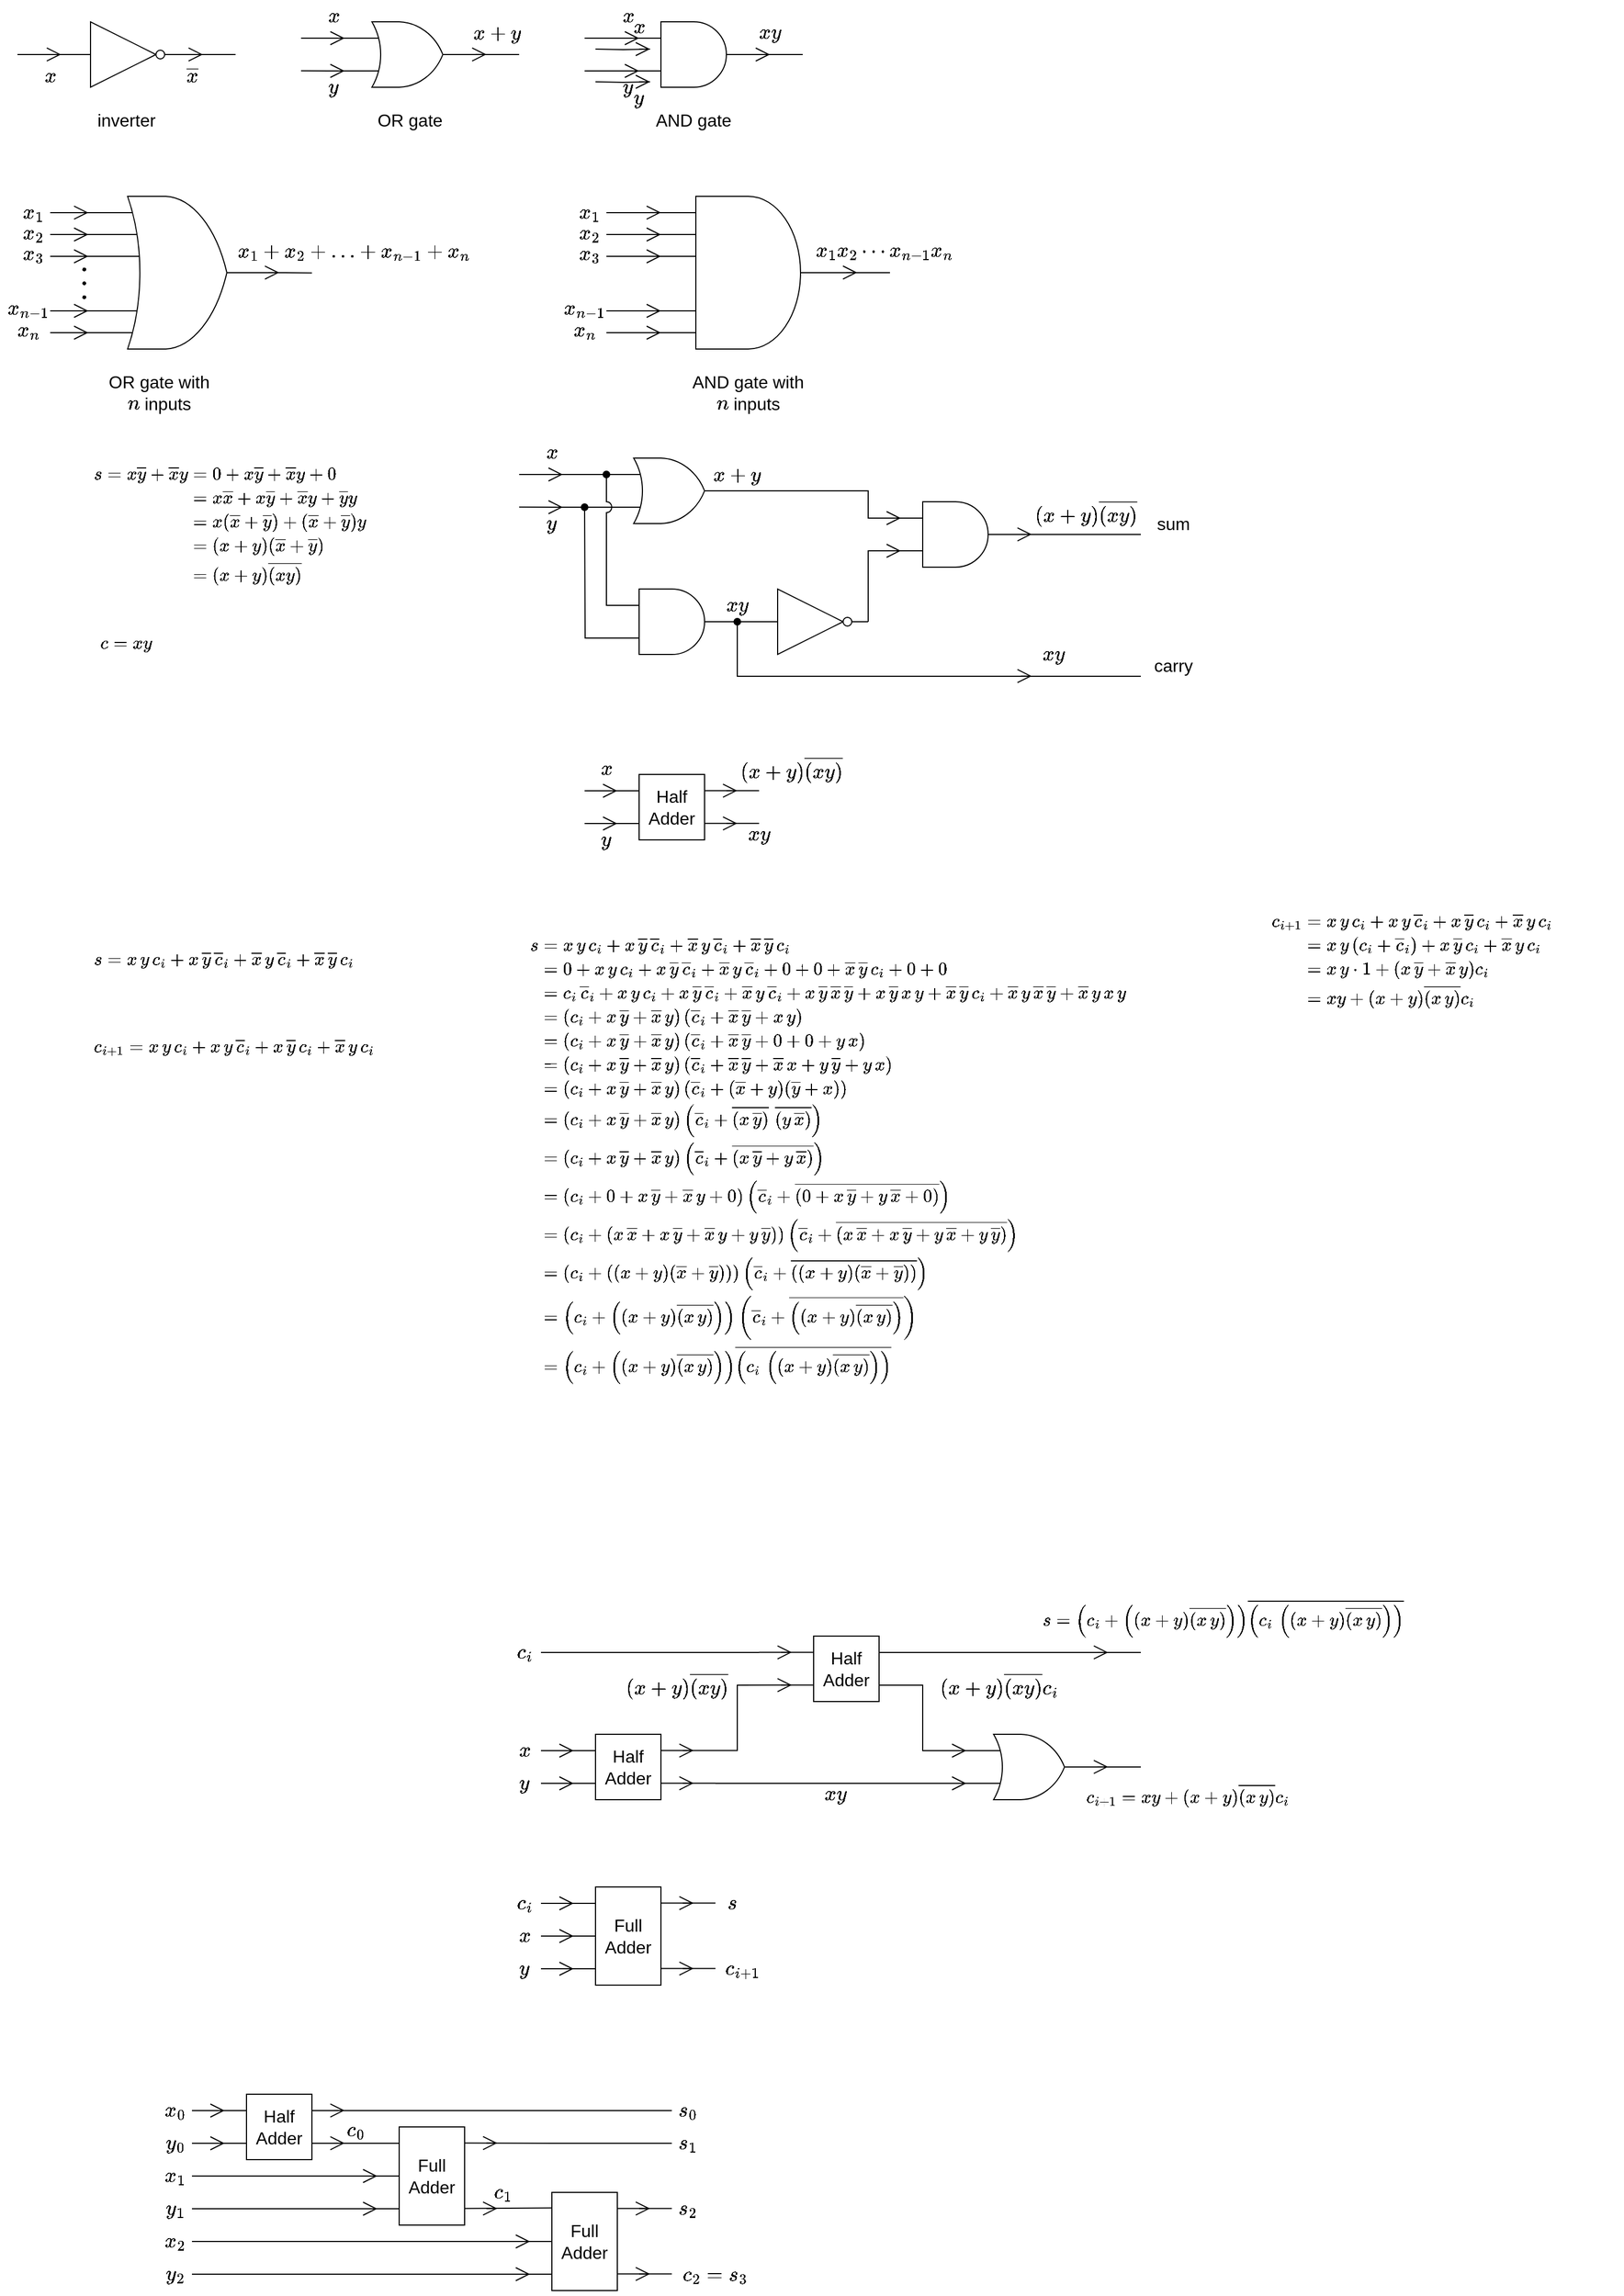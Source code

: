 <mxfile version="21.5.0" type="device">
  <diagram name="Page-1" id="B0mrSx-iZ9Zy58HAbUhM">
    <mxGraphModel dx="664" dy="416" grid="1" gridSize="10" guides="1" tooltips="1" connect="1" arrows="1" fold="1" page="1" pageScale="1" pageWidth="850" pageHeight="1100" math="1" shadow="0">
      <root>
        <mxCell id="0" />
        <mxCell id="1" parent="0" />
        <mxCell id="YlLWyo49fRAyTckj5HUe-43" value="" style="line;strokeWidth=1;html=1;" parent="1" vertex="1">
          <mxGeometry x="80" y="320" width="80" height="10" as="geometry" />
        </mxCell>
        <mxCell id="YlLWyo49fRAyTckj5HUe-44" value="" style="line;strokeWidth=1;html=1;" parent="1" vertex="1">
          <mxGeometry x="80" y="250" width="90" height="10" as="geometry" />
        </mxCell>
        <mxCell id="YlLWyo49fRAyTckj5HUe-42" value="" style="line;strokeWidth=1;html=1;" parent="1" vertex="1">
          <mxGeometry x="80" y="210" width="80" height="10" as="geometry" />
        </mxCell>
        <mxCell id="YlLWyo49fRAyTckj5HUe-5" style="edgeStyle=orthogonalEdgeStyle;rounded=0;orthogonalLoop=1;jettySize=auto;html=1;exitX=0;exitY=0.5;exitDx=0;exitDy=0;exitPerimeter=0;endArrow=none;endFill=0;" parent="1" source="YlLWyo49fRAyTckj5HUe-1" edge="1">
          <mxGeometry relative="1" as="geometry">
            <mxPoint x="50" y="70" as="targetPoint" />
          </mxGeometry>
        </mxCell>
        <mxCell id="YlLWyo49fRAyTckj5HUe-6" style="edgeStyle=orthogonalEdgeStyle;rounded=0;orthogonalLoop=1;jettySize=auto;html=1;exitX=1;exitY=0.5;exitDx=0;exitDy=0;exitPerimeter=0;endArrow=none;endFill=0;" parent="1" source="YlLWyo49fRAyTckj5HUe-1" edge="1">
          <mxGeometry relative="1" as="geometry">
            <mxPoint x="250" y="70" as="targetPoint" />
          </mxGeometry>
        </mxCell>
        <mxCell id="YlLWyo49fRAyTckj5HUe-1" value="" style="verticalLabelPosition=bottom;shadow=0;dashed=0;align=center;html=1;verticalAlign=top;shape=mxgraph.electrical.logic_gates.inverter_2;movable=1;resizable=1;rotatable=1;deletable=1;editable=1;locked=0;connectable=1;" parent="1" vertex="1">
          <mxGeometry x="100" y="40" width="100" height="60" as="geometry" />
        </mxCell>
        <mxCell id="YlLWyo49fRAyTckj5HUe-2" value="" style="endArrow=open;html=1;strokeWidth=1;endSize=11;rounded=0;endFill=0;" parent="1" edge="1">
          <mxGeometry width="100" relative="1" as="geometry">
            <mxPoint x="80" y="69.99" as="sourcePoint" />
            <mxPoint x="90" y="69.99" as="targetPoint" />
          </mxGeometry>
        </mxCell>
        <mxCell id="YlLWyo49fRAyTckj5HUe-7" value="" style="endArrow=open;html=1;strokeWidth=1;endSize=11;rounded=0;endFill=0;" parent="1" edge="1">
          <mxGeometry width="100" relative="1" as="geometry">
            <mxPoint x="210" y="69.99" as="sourcePoint" />
            <mxPoint x="220" y="69.99" as="targetPoint" />
          </mxGeometry>
        </mxCell>
        <mxCell id="YlLWyo49fRAyTckj5HUe-9" value="&lt;font style=&quot;font-size: 16px;&quot;&gt;\(x\)&lt;/font&gt;" style="text;html=1;strokeColor=none;fillColor=none;align=center;verticalAlign=middle;whiteSpace=wrap;rounded=0;" parent="1" vertex="1">
          <mxGeometry x="50" y="80" width="60" height="20" as="geometry" />
        </mxCell>
        <mxCell id="YlLWyo49fRAyTckj5HUe-10" value="&lt;font style=&quot;font-size: 16px;&quot;&gt;\(\overline{x}\)&lt;/font&gt;" style="text;html=1;strokeColor=none;fillColor=none;align=center;verticalAlign=middle;whiteSpace=wrap;rounded=0;" parent="1" vertex="1">
          <mxGeometry x="180" y="80" width="60" height="20" as="geometry" />
        </mxCell>
        <mxCell id="YlLWyo49fRAyTckj5HUe-11" value="&lt;font style=&quot;font-size: 16px;&quot;&gt;inverter&lt;/font&gt;" style="text;html=1;strokeColor=none;fillColor=none;align=center;verticalAlign=middle;whiteSpace=wrap;rounded=0;fontSize=16;" parent="1" vertex="1">
          <mxGeometry x="100" y="120" width="100" height="20" as="geometry" />
        </mxCell>
        <mxCell id="YlLWyo49fRAyTckj5HUe-13" style="edgeStyle=orthogonalEdgeStyle;rounded=0;orthogonalLoop=1;jettySize=auto;html=1;exitX=0;exitY=0.25;exitDx=0;exitDy=0;exitPerimeter=0;endArrow=none;endFill=0;" parent="1" source="YlLWyo49fRAyTckj5HUe-12" edge="1">
          <mxGeometry relative="1" as="geometry">
            <mxPoint x="310" y="55.034" as="targetPoint" />
          </mxGeometry>
        </mxCell>
        <mxCell id="YlLWyo49fRAyTckj5HUe-14" style="edgeStyle=orthogonalEdgeStyle;rounded=0;orthogonalLoop=1;jettySize=auto;html=1;exitX=0;exitY=0.75;exitDx=0;exitDy=0;exitPerimeter=0;endArrow=none;endFill=0;" parent="1" source="YlLWyo49fRAyTckj5HUe-12" edge="1">
          <mxGeometry relative="1" as="geometry">
            <mxPoint x="310" y="84.92" as="targetPoint" />
          </mxGeometry>
        </mxCell>
        <mxCell id="YlLWyo49fRAyTckj5HUe-17" style="edgeStyle=orthogonalEdgeStyle;rounded=0;orthogonalLoop=1;jettySize=auto;html=1;exitX=1;exitY=0.5;exitDx=0;exitDy=0;exitPerimeter=0;endArrow=none;endFill=0;" parent="1" source="YlLWyo49fRAyTckj5HUe-12" edge="1">
          <mxGeometry relative="1" as="geometry">
            <mxPoint x="510" y="69.944" as="targetPoint" />
          </mxGeometry>
        </mxCell>
        <mxCell id="YlLWyo49fRAyTckj5HUe-12" value="" style="verticalLabelPosition=bottom;shadow=0;dashed=0;align=center;html=1;verticalAlign=top;shape=mxgraph.electrical.logic_gates.logic_gate;operation=or;" parent="1" vertex="1">
          <mxGeometry x="360" y="40" width="100" height="60" as="geometry" />
        </mxCell>
        <mxCell id="YlLWyo49fRAyTckj5HUe-15" value="" style="endArrow=open;html=1;strokeWidth=1;endSize=11;rounded=0;endFill=0;" parent="1" edge="1">
          <mxGeometry width="100" relative="1" as="geometry">
            <mxPoint x="340" y="55.0" as="sourcePoint" />
            <mxPoint x="350" y="55.0" as="targetPoint" />
          </mxGeometry>
        </mxCell>
        <mxCell id="YlLWyo49fRAyTckj5HUe-16" value="" style="endArrow=open;html=1;strokeWidth=1;endSize=11;rounded=0;endFill=0;" parent="1" edge="1">
          <mxGeometry width="100" relative="1" as="geometry">
            <mxPoint x="340" y="85.0" as="sourcePoint" />
            <mxPoint x="350" y="85.0" as="targetPoint" />
          </mxGeometry>
        </mxCell>
        <mxCell id="YlLWyo49fRAyTckj5HUe-18" value="" style="endArrow=open;html=1;strokeWidth=1;endSize=11;rounded=0;endFill=0;" parent="1" edge="1">
          <mxGeometry width="100" relative="1" as="geometry">
            <mxPoint x="470" y="69.93" as="sourcePoint" />
            <mxPoint x="480" y="69.93" as="targetPoint" />
          </mxGeometry>
        </mxCell>
        <mxCell id="YlLWyo49fRAyTckj5HUe-19" value="&lt;font style=&quot;font-size: 16px;&quot;&gt;\(x\)&lt;/font&gt;" style="text;html=1;strokeColor=none;fillColor=none;align=center;verticalAlign=middle;whiteSpace=wrap;rounded=0;" parent="1" vertex="1">
          <mxGeometry x="310" y="20" width="60" height="30" as="geometry" />
        </mxCell>
        <mxCell id="YlLWyo49fRAyTckj5HUe-21" value="&lt;font style=&quot;font-size: 16px;&quot;&gt;\(y\)&lt;/font&gt;" style="text;html=1;strokeColor=none;fillColor=none;align=center;verticalAlign=middle;whiteSpace=wrap;rounded=0;" parent="1" vertex="1">
          <mxGeometry x="310" y="90" width="60" height="20" as="geometry" />
        </mxCell>
        <mxCell id="YlLWyo49fRAyTckj5HUe-22" value="&lt;font style=&quot;font-size: 16px;&quot;&gt;\(x + y\)&lt;/font&gt;" style="text;html=1;strokeColor=none;fillColor=none;align=center;verticalAlign=middle;whiteSpace=wrap;rounded=0;" parent="1" vertex="1">
          <mxGeometry x="460" y="30" width="60" height="40" as="geometry" />
        </mxCell>
        <mxCell id="YlLWyo49fRAyTckj5HUe-23" value="OR gate" style="text;html=1;strokeColor=none;fillColor=none;align=center;verticalAlign=middle;whiteSpace=wrap;rounded=0;fontSize=16;" parent="1" vertex="1">
          <mxGeometry x="360" y="120" width="100" height="20" as="geometry" />
        </mxCell>
        <mxCell id="YlLWyo49fRAyTckj5HUe-25" style="edgeStyle=orthogonalEdgeStyle;rounded=0;orthogonalLoop=1;jettySize=auto;html=1;exitX=0;exitY=0.25;exitDx=0;exitDy=0;exitPerimeter=0;endArrow=none;endFill=0;" parent="1" source="YlLWyo49fRAyTckj5HUe-24" edge="1">
          <mxGeometry relative="1" as="geometry">
            <mxPoint x="570" y="54.944" as="targetPoint" />
          </mxGeometry>
        </mxCell>
        <mxCell id="YlLWyo49fRAyTckj5HUe-26" style="edgeStyle=orthogonalEdgeStyle;rounded=0;orthogonalLoop=1;jettySize=auto;html=1;exitX=0;exitY=0.75;exitDx=0;exitDy=0;exitPerimeter=0;endArrow=none;endFill=0;" parent="1" source="YlLWyo49fRAyTckj5HUe-24" edge="1">
          <mxGeometry relative="1" as="geometry">
            <mxPoint x="570" y="84.944" as="targetPoint" />
          </mxGeometry>
        </mxCell>
        <mxCell id="YlLWyo49fRAyTckj5HUe-27" style="edgeStyle=orthogonalEdgeStyle;rounded=0;orthogonalLoop=1;jettySize=auto;html=1;exitX=1;exitY=0.5;exitDx=0;exitDy=0;exitPerimeter=0;endArrow=none;endFill=0;" parent="1" source="YlLWyo49fRAyTckj5HUe-24" edge="1">
          <mxGeometry relative="1" as="geometry">
            <mxPoint x="770" y="69.944" as="targetPoint" />
          </mxGeometry>
        </mxCell>
        <mxCell id="YlLWyo49fRAyTckj5HUe-24" value="" style="verticalLabelPosition=bottom;shadow=0;dashed=0;align=center;html=1;verticalAlign=top;shape=mxgraph.electrical.logic_gates.logic_gate;operation=and;" parent="1" vertex="1">
          <mxGeometry x="620" y="40" width="100" height="60" as="geometry" />
        </mxCell>
        <mxCell id="YlLWyo49fRAyTckj5HUe-28" value="&lt;font style=&quot;font-size: 16px;&quot;&gt;\(x\)&lt;/font&gt;" style="text;html=1;strokeColor=none;fillColor=none;align=center;verticalAlign=middle;whiteSpace=wrap;rounded=0;" parent="1" vertex="1">
          <mxGeometry x="580" y="20" width="60" height="30" as="geometry" />
        </mxCell>
        <mxCell id="YlLWyo49fRAyTckj5HUe-29" value="&lt;font style=&quot;font-size: 16px;&quot;&gt;\(y\)&lt;/font&gt;" style="text;html=1;strokeColor=none;fillColor=none;align=center;verticalAlign=middle;whiteSpace=wrap;rounded=0;" parent="1" vertex="1">
          <mxGeometry x="580" y="90" width="60" height="20" as="geometry" />
        </mxCell>
        <mxCell id="YlLWyo49fRAyTckj5HUe-30" value="" style="endArrow=open;html=1;strokeWidth=1;endSize=11;rounded=0;endFill=0;" parent="1" edge="1">
          <mxGeometry width="100" relative="1" as="geometry">
            <mxPoint x="610" y="85.0" as="sourcePoint" />
            <mxPoint x="620" y="85.0" as="targetPoint" />
          </mxGeometry>
        </mxCell>
        <mxCell id="YlLWyo49fRAyTckj5HUe-31" value="" style="endArrow=open;html=1;strokeWidth=1;endSize=11;rounded=0;endFill=0;" parent="1" edge="1">
          <mxGeometry width="100" relative="1" as="geometry">
            <mxPoint x="610" y="55.0" as="sourcePoint" />
            <mxPoint x="620" y="55.0" as="targetPoint" />
          </mxGeometry>
        </mxCell>
        <mxCell id="YlLWyo49fRAyTckj5HUe-33" value="" style="endArrow=open;html=1;strokeWidth=1;endSize=11;rounded=0;endFill=0;" parent="1" edge="1">
          <mxGeometry width="100" relative="1" as="geometry">
            <mxPoint x="730" y="70.0" as="sourcePoint" />
            <mxPoint x="740" y="70.0" as="targetPoint" />
          </mxGeometry>
        </mxCell>
        <mxCell id="YlLWyo49fRAyTckj5HUe-34" value="&lt;font style=&quot;font-size: 16px;&quot;&gt;\(xy\)&lt;/font&gt;" style="text;html=1;strokeColor=none;fillColor=none;align=center;verticalAlign=middle;whiteSpace=wrap;rounded=0;" parent="1" vertex="1">
          <mxGeometry x="710" y="40" width="60" height="20" as="geometry" />
        </mxCell>
        <mxCell id="YlLWyo49fRAyTckj5HUe-35" value="AND gate" style="text;html=1;strokeColor=none;fillColor=none;align=center;verticalAlign=middle;whiteSpace=wrap;rounded=0;fontSize=16;" parent="1" vertex="1">
          <mxGeometry x="620" y="120" width="100" height="20" as="geometry" />
        </mxCell>
        <mxCell id="YlLWyo49fRAyTckj5HUe-40" style="edgeStyle=orthogonalEdgeStyle;rounded=0;orthogonalLoop=1;jettySize=auto;html=1;exitX=0;exitY=0.25;exitDx=0;exitDy=0;exitPerimeter=0;endArrow=none;endFill=0;" parent="1" source="YlLWyo49fRAyTckj5HUe-37" edge="1">
          <mxGeometry relative="1" as="geometry">
            <mxPoint x="80" y="235" as="targetPoint" />
            <Array as="points">
              <mxPoint x="80" y="235" />
            </Array>
          </mxGeometry>
        </mxCell>
        <mxCell id="YlLWyo49fRAyTckj5HUe-41" style="edgeStyle=orthogonalEdgeStyle;rounded=0;orthogonalLoop=1;jettySize=auto;html=1;exitX=0;exitY=0.75;exitDx=0;exitDy=0;exitPerimeter=0;endArrow=none;endFill=0;" parent="1" source="YlLWyo49fRAyTckj5HUe-37" edge="1">
          <mxGeometry relative="1" as="geometry">
            <mxPoint x="80" y="305" as="targetPoint" />
            <Array as="points">
              <mxPoint x="80" y="305" />
            </Array>
          </mxGeometry>
        </mxCell>
        <mxCell id="YlLWyo49fRAyTckj5HUe-59" style="edgeStyle=orthogonalEdgeStyle;rounded=0;orthogonalLoop=1;jettySize=auto;html=1;exitX=1;exitY=0.5;exitDx=0;exitDy=0;exitPerimeter=0;endArrow=none;endFill=0;" parent="1" source="YlLWyo49fRAyTckj5HUe-37" edge="1">
          <mxGeometry relative="1" as="geometry">
            <mxPoint x="320" y="270.2" as="targetPoint" />
          </mxGeometry>
        </mxCell>
        <mxCell id="YlLWyo49fRAyTckj5HUe-37" value="" style="verticalLabelPosition=bottom;shadow=0;dashed=0;align=center;html=1;verticalAlign=top;shape=mxgraph.electrical.logic_gates.logic_gate;operation=or;" parent="1" vertex="1">
          <mxGeometry x="130" y="200" width="140" height="140" as="geometry" />
        </mxCell>
        <mxCell id="YlLWyo49fRAyTckj5HUe-38" value="OR gate with \(n\) inputs" style="text;html=1;strokeColor=none;fillColor=none;align=center;verticalAlign=middle;whiteSpace=wrap;rounded=0;fontSize=16;" parent="1" vertex="1">
          <mxGeometry x="130" y="370" width="100" height="20" as="geometry" />
        </mxCell>
        <mxCell id="YlLWyo49fRAyTckj5HUe-45" value="" style="endArrow=open;html=1;strokeWidth=1;endSize=11;rounded=0;endFill=0;" parent="1" edge="1">
          <mxGeometry width="100" relative="1" as="geometry">
            <mxPoint x="105" y="214.99" as="sourcePoint" />
            <mxPoint x="115" y="214.99" as="targetPoint" />
          </mxGeometry>
        </mxCell>
        <mxCell id="YlLWyo49fRAyTckj5HUe-46" value="" style="endArrow=open;html=1;strokeWidth=1;endSize=11;rounded=0;endFill=0;" parent="1" edge="1">
          <mxGeometry width="100" relative="1" as="geometry">
            <mxPoint x="105" y="235" as="sourcePoint" />
            <mxPoint x="115" y="235" as="targetPoint" />
          </mxGeometry>
        </mxCell>
        <mxCell id="YlLWyo49fRAyTckj5HUe-47" value="" style="endArrow=open;html=1;strokeWidth=1;endSize=11;rounded=0;endFill=0;" parent="1" edge="1">
          <mxGeometry width="100" relative="1" as="geometry">
            <mxPoint x="105" y="255" as="sourcePoint" />
            <mxPoint x="115" y="255" as="targetPoint" />
          </mxGeometry>
        </mxCell>
        <mxCell id="YlLWyo49fRAyTckj5HUe-48" value="" style="endArrow=open;html=1;strokeWidth=1;endSize=11;rounded=0;endFill=0;" parent="1" edge="1">
          <mxGeometry width="100" relative="1" as="geometry">
            <mxPoint x="105" y="305" as="sourcePoint" />
            <mxPoint x="115" y="305" as="targetPoint" />
          </mxGeometry>
        </mxCell>
        <mxCell id="YlLWyo49fRAyTckj5HUe-49" value="" style="endArrow=open;html=1;strokeWidth=1;endSize=11;rounded=0;endFill=0;" parent="1" edge="1">
          <mxGeometry width="100" relative="1" as="geometry">
            <mxPoint x="105" y="325" as="sourcePoint" />
            <mxPoint x="115" y="325" as="targetPoint" />
          </mxGeometry>
        </mxCell>
        <mxCell id="YlLWyo49fRAyTckj5HUe-52" value="&lt;span style=&quot;font-weight: normal;&quot;&gt;\(\cdots\)&lt;/span&gt;" style="text;strokeColor=none;fillColor=none;html=1;fontSize=24;fontStyle=1;verticalAlign=middle;align=center;fontFamily=Courier New;rotation=90;" parent="1" vertex="1">
          <mxGeometry x="90" y="274" width="40" height="10" as="geometry" />
        </mxCell>
        <mxCell id="YlLWyo49fRAyTckj5HUe-54" value="&lt;font style=&quot;font-size: 16px;&quot;&gt;\(x_1\)&lt;/font&gt;" style="text;html=1;strokeColor=none;fillColor=none;align=center;verticalAlign=middle;whiteSpace=wrap;rounded=0;" parent="1" vertex="1">
          <mxGeometry x="50" y="205" width="30" height="20" as="geometry" />
        </mxCell>
        <mxCell id="YlLWyo49fRAyTckj5HUe-55" value="&lt;font style=&quot;font-size: 16px;&quot;&gt;\(x_2\)&lt;/font&gt;" style="text;html=1;strokeColor=none;fillColor=none;align=center;verticalAlign=middle;whiteSpace=wrap;rounded=0;" parent="1" vertex="1">
          <mxGeometry x="50" y="224" width="30" height="20" as="geometry" />
        </mxCell>
        <mxCell id="YlLWyo49fRAyTckj5HUe-56" value="&lt;font style=&quot;font-size: 16px;&quot;&gt;\(x_3\)&lt;/font&gt;" style="text;html=1;strokeColor=none;fillColor=none;align=center;verticalAlign=middle;whiteSpace=wrap;rounded=0;" parent="1" vertex="1">
          <mxGeometry x="50" y="243" width="30" height="20" as="geometry" />
        </mxCell>
        <mxCell id="YlLWyo49fRAyTckj5HUe-57" value="&lt;font style=&quot;font-size: 16px;&quot;&gt;\(x_{n-1}\)&lt;/font&gt;" style="text;html=1;strokeColor=none;fillColor=none;align=center;verticalAlign=middle;whiteSpace=wrap;rounded=0;" parent="1" vertex="1">
          <mxGeometry x="40" y="293" width="40" height="20" as="geometry" />
        </mxCell>
        <mxCell id="YlLWyo49fRAyTckj5HUe-58" value="&lt;font style=&quot;font-size: 16px;&quot;&gt;\(x_{n}\)&lt;/font&gt;" style="text;html=1;strokeColor=none;fillColor=none;align=center;verticalAlign=middle;whiteSpace=wrap;rounded=0;" parent="1" vertex="1">
          <mxGeometry x="40" y="313" width="40" height="20" as="geometry" />
        </mxCell>
        <mxCell id="YlLWyo49fRAyTckj5HUe-60" value="&lt;font style=&quot;font-size: 16px;&quot;&gt;\(x_1 + x_2 + \ldots + x_{n-1} + x_{n}\)&lt;/font&gt;" style="text;html=1;strokeColor=none;fillColor=none;align=left;verticalAlign=middle;whiteSpace=wrap;rounded=0;" parent="1" vertex="1">
          <mxGeometry x="250" y="240" width="220" height="20" as="geometry" />
        </mxCell>
        <mxCell id="YlLWyo49fRAyTckj5HUe-61" value="" style="endArrow=open;html=1;strokeWidth=1;endSize=11;rounded=0;endFill=0;" parent="1" edge="1">
          <mxGeometry width="100" relative="1" as="geometry">
            <mxPoint x="280" y="269.93" as="sourcePoint" />
            <mxPoint x="290" y="269.93" as="targetPoint" />
          </mxGeometry>
        </mxCell>
        <mxCell id="YlLWyo49fRAyTckj5HUe-63" style="edgeStyle=orthogonalEdgeStyle;rounded=0;orthogonalLoop=1;jettySize=auto;html=1;exitX=0;exitY=0.25;exitDx=0;exitDy=0;exitPerimeter=0;endArrow=none;endFill=0;" parent="1" source="YlLWyo49fRAyTckj5HUe-62" edge="1">
          <mxGeometry relative="1" as="geometry">
            <mxPoint x="590" y="235" as="targetPoint" />
          </mxGeometry>
        </mxCell>
        <mxCell id="YlLWyo49fRAyTckj5HUe-64" style="edgeStyle=orthogonalEdgeStyle;rounded=0;orthogonalLoop=1;jettySize=auto;html=1;exitX=0;exitY=0.75;exitDx=0;exitDy=0;exitPerimeter=0;endArrow=none;endFill=0;" parent="1" source="YlLWyo49fRAyTckj5HUe-62" edge="1">
          <mxGeometry relative="1" as="geometry">
            <mxPoint x="590" y="305" as="targetPoint" />
          </mxGeometry>
        </mxCell>
        <mxCell id="YlLWyo49fRAyTckj5HUe-65" value="" style="line;strokeWidth=1;html=1;" parent="1" vertex="1">
          <mxGeometry x="590" y="210" width="100" height="10" as="geometry" />
        </mxCell>
        <mxCell id="YlLWyo49fRAyTckj5HUe-67" value="" style="line;strokeWidth=1;html=1;" parent="1" vertex="1">
          <mxGeometry x="590" y="250" width="100" height="10" as="geometry" />
        </mxCell>
        <mxCell id="YlLWyo49fRAyTckj5HUe-68" value="" style="line;strokeWidth=1;html=1;" parent="1" vertex="1">
          <mxGeometry x="590" y="320" width="100" height="10" as="geometry" />
        </mxCell>
        <mxCell id="YlLWyo49fRAyTckj5HUe-81" style="edgeStyle=orthogonalEdgeStyle;rounded=0;orthogonalLoop=1;jettySize=auto;html=1;exitX=1;exitY=0.5;exitDx=0;exitDy=0;exitPerimeter=0;endArrow=none;endFill=0;" parent="1" source="YlLWyo49fRAyTckj5HUe-62" edge="1">
          <mxGeometry relative="1" as="geometry">
            <mxPoint x="850" y="270" as="targetPoint" />
          </mxGeometry>
        </mxCell>
        <mxCell id="YlLWyo49fRAyTckj5HUe-62" value="" style="verticalLabelPosition=bottom;shadow=0;dashed=0;align=center;html=1;verticalAlign=top;shape=mxgraph.electrical.logic_gates.logic_gate;operation=and;" parent="1" vertex="1">
          <mxGeometry x="640" y="200" width="160" height="140" as="geometry" />
        </mxCell>
        <mxCell id="YlLWyo49fRAyTckj5HUe-69" value="" style="endArrow=open;html=1;strokeWidth=1;endSize=11;rounded=0;endFill=0;" parent="1" edge="1">
          <mxGeometry width="100" relative="1" as="geometry">
            <mxPoint x="630" y="214.93" as="sourcePoint" />
            <mxPoint x="640" y="214.93" as="targetPoint" />
          </mxGeometry>
        </mxCell>
        <mxCell id="YlLWyo49fRAyTckj5HUe-70" value="" style="endArrow=open;html=1;strokeWidth=1;endSize=11;rounded=0;endFill=0;" parent="1" edge="1">
          <mxGeometry width="100" relative="1" as="geometry">
            <mxPoint x="630" y="235" as="sourcePoint" />
            <mxPoint x="640" y="235" as="targetPoint" />
          </mxGeometry>
        </mxCell>
        <mxCell id="YlLWyo49fRAyTckj5HUe-71" value="" style="endArrow=open;html=1;strokeWidth=1;endSize=11;rounded=0;endFill=0;" parent="1" edge="1">
          <mxGeometry width="100" relative="1" as="geometry">
            <mxPoint x="630" y="255" as="sourcePoint" />
            <mxPoint x="640" y="255" as="targetPoint" />
          </mxGeometry>
        </mxCell>
        <mxCell id="YlLWyo49fRAyTckj5HUe-72" value="" style="endArrow=open;html=1;strokeWidth=1;endSize=11;rounded=0;endFill=0;" parent="1" edge="1">
          <mxGeometry width="100" relative="1" as="geometry">
            <mxPoint x="630" y="305" as="sourcePoint" />
            <mxPoint x="640" y="305" as="targetPoint" />
          </mxGeometry>
        </mxCell>
        <mxCell id="YlLWyo49fRAyTckj5HUe-73" value="" style="endArrow=open;html=1;strokeWidth=1;endSize=11;rounded=0;endFill=0;" parent="1" edge="1">
          <mxGeometry width="100" relative="1" as="geometry">
            <mxPoint x="630" y="325" as="sourcePoint" />
            <mxPoint x="640" y="325" as="targetPoint" />
          </mxGeometry>
        </mxCell>
        <mxCell id="YlLWyo49fRAyTckj5HUe-75" value="&lt;font style=&quot;font-size: 16px;&quot;&gt;\(x_1\)&lt;/font&gt;" style="text;html=1;strokeColor=none;fillColor=none;align=center;verticalAlign=middle;whiteSpace=wrap;rounded=0;" parent="1" vertex="1">
          <mxGeometry x="560" y="205" width="30" height="20" as="geometry" />
        </mxCell>
        <mxCell id="YlLWyo49fRAyTckj5HUe-76" value="&lt;font style=&quot;font-size: 16px;&quot;&gt;\(x_2\)&lt;/font&gt;" style="text;html=1;strokeColor=none;fillColor=none;align=center;verticalAlign=middle;whiteSpace=wrap;rounded=0;" parent="1" vertex="1">
          <mxGeometry x="560" y="224" width="30" height="20" as="geometry" />
        </mxCell>
        <mxCell id="YlLWyo49fRAyTckj5HUe-77" value="&lt;font style=&quot;font-size: 16px;&quot;&gt;\(x_3\)&lt;/font&gt;" style="text;html=1;strokeColor=none;fillColor=none;align=center;verticalAlign=middle;whiteSpace=wrap;rounded=0;" parent="1" vertex="1">
          <mxGeometry x="560" y="243" width="30" height="20" as="geometry" />
        </mxCell>
        <mxCell id="YlLWyo49fRAyTckj5HUe-78" value="&lt;font style=&quot;font-size: 16px;&quot;&gt;\(x_{n-1}\)&lt;/font&gt;" style="text;html=1;strokeColor=none;fillColor=none;align=center;verticalAlign=middle;whiteSpace=wrap;rounded=0;" parent="1" vertex="1">
          <mxGeometry x="550" y="293" width="40" height="20" as="geometry" />
        </mxCell>
        <mxCell id="YlLWyo49fRAyTckj5HUe-79" value="&lt;font style=&quot;font-size: 16px;&quot;&gt;\(x_{n}\)&lt;/font&gt;" style="text;html=1;strokeColor=none;fillColor=none;align=center;verticalAlign=middle;whiteSpace=wrap;rounded=0;" parent="1" vertex="1">
          <mxGeometry x="550" y="313" width="40" height="20" as="geometry" />
        </mxCell>
        <mxCell id="YlLWyo49fRAyTckj5HUe-80" value="AND gate with &lt;br&gt;\(n\) inputs" style="text;html=1;strokeColor=none;fillColor=none;align=center;verticalAlign=middle;whiteSpace=wrap;rounded=0;fontSize=16;" parent="1" vertex="1">
          <mxGeometry x="650" y="370" width="140" height="20" as="geometry" />
        </mxCell>
        <mxCell id="YlLWyo49fRAyTckj5HUe-82" value="" style="endArrow=open;html=1;strokeWidth=1;endSize=11;rounded=0;endFill=0;" parent="1" edge="1">
          <mxGeometry width="100" relative="1" as="geometry">
            <mxPoint x="810" y="269.88" as="sourcePoint" />
            <mxPoint x="820" y="269.88" as="targetPoint" />
          </mxGeometry>
        </mxCell>
        <mxCell id="YlLWyo49fRAyTckj5HUe-83" value="&lt;font style=&quot;font-size: 16px;&quot;&gt;\(x_1 x_2 \cdots x_{n-1} x_{n}\)&lt;/font&gt;" style="text;html=1;strokeColor=none;fillColor=none;align=left;verticalAlign=middle;whiteSpace=wrap;rounded=0;" parent="1" vertex="1">
          <mxGeometry x="780" y="240" width="160" height="20" as="geometry" />
        </mxCell>
        <mxCell id="MhXaQet65GjrmybWfvae-1" value="&lt;font style=&quot;font-size: 14px;&quot;&gt;\[&lt;br&gt;\begin{align*}&lt;br&gt;s = x \overline{y} + \overline{x} y&lt;br&gt;&amp;nbsp; &amp;nbsp;&amp;amp;= 0 + x \overline{y} + \overline{x}y + 0 \\&lt;br&gt;&amp;nbsp; &amp;nbsp;&amp;amp;= x \overline{x} + x\overline{y} + \overline{x} y + \overline{y} y \\&lt;br&gt;&amp;nbsp; &amp;nbsp;&amp;amp;= x (\overline{x} + \overline{y}) + (\overline{x} + \overline{y}) y \\&lt;br&gt;&amp;nbsp; &amp;nbsp;&amp;amp;= (x + y) (\overline{x} + \overline{y}) \\&lt;br&gt;&amp;nbsp; &amp;nbsp;&amp;amp;= (x + y) \overline{(x y)}&lt;br&gt;\end{align*}&lt;br&gt;\]&lt;br&gt;&lt;/font&gt;" style="text;html=1;strokeColor=none;fillColor=none;align=left;verticalAlign=middle;whiteSpace=wrap;rounded=0;spacing=0;" vertex="1" parent="1">
          <mxGeometry x="120" y="440" width="320" height="140" as="geometry" />
        </mxCell>
        <mxCell id="MhXaQet65GjrmybWfvae-2" value="\[c = xy\]" style="text;html=1;strokeColor=none;fillColor=none;align=center;verticalAlign=middle;whiteSpace=wrap;rounded=0;fontSize=14;" vertex="1" parent="1">
          <mxGeometry x="120" y="600" width="60" height="20" as="geometry" />
        </mxCell>
        <mxCell id="MhXaQet65GjrmybWfvae-16" style="edgeStyle=orthogonalEdgeStyle;rounded=0;orthogonalLoop=1;jettySize=auto;html=1;exitX=1;exitY=0.5;exitDx=0;exitDy=0;exitPerimeter=0;entryX=0;entryY=0.25;entryDx=0;entryDy=0;entryPerimeter=0;endArrow=none;endFill=0;" edge="1" parent="1" source="MhXaQet65GjrmybWfvae-3" target="MhXaQet65GjrmybWfvae-14">
          <mxGeometry relative="1" as="geometry">
            <Array as="points">
              <mxPoint x="830" y="470" />
            </Array>
          </mxGeometry>
        </mxCell>
        <mxCell id="MhXaQet65GjrmybWfvae-3" value="" style="verticalLabelPosition=bottom;shadow=0;dashed=0;align=center;html=1;verticalAlign=top;shape=mxgraph.electrical.logic_gates.logic_gate;operation=or;" vertex="1" parent="1">
          <mxGeometry x="600" y="440" width="100" height="60" as="geometry" />
        </mxCell>
        <mxCell id="MhXaQet65GjrmybWfvae-4" style="edgeStyle=orthogonalEdgeStyle;rounded=0;orthogonalLoop=1;jettySize=auto;html=1;exitX=0;exitY=0.25;exitDx=0;exitDy=0;exitPerimeter=0;endArrow=none;endFill=0;" edge="1" parent="1" source="MhXaQet65GjrmybWfvae-3">
          <mxGeometry relative="1" as="geometry">
            <mxPoint x="510" y="455.034" as="targetPoint" />
            <mxPoint x="560" y="455" as="sourcePoint" />
          </mxGeometry>
        </mxCell>
        <mxCell id="MhXaQet65GjrmybWfvae-5" style="edgeStyle=orthogonalEdgeStyle;rounded=0;orthogonalLoop=1;jettySize=auto;html=1;exitX=0;exitY=0.75;exitDx=0;exitDy=0;exitPerimeter=0;endArrow=none;endFill=0;" edge="1" parent="1" source="MhXaQet65GjrmybWfvae-3">
          <mxGeometry relative="1" as="geometry">
            <mxPoint x="510" y="484.92" as="targetPoint" />
            <mxPoint x="560" y="485" as="sourcePoint" />
          </mxGeometry>
        </mxCell>
        <mxCell id="MhXaQet65GjrmybWfvae-6" value="" style="endArrow=open;html=1;strokeWidth=1;endSize=11;rounded=0;endFill=0;" edge="1" parent="1">
          <mxGeometry width="100" relative="1" as="geometry">
            <mxPoint x="540" y="455" as="sourcePoint" />
            <mxPoint x="550" y="455" as="targetPoint" />
          </mxGeometry>
        </mxCell>
        <mxCell id="MhXaQet65GjrmybWfvae-7" value="" style="endArrow=open;html=1;strokeWidth=1;endSize=11;rounded=0;endFill=0;" edge="1" parent="1">
          <mxGeometry width="100" relative="1" as="geometry">
            <mxPoint x="540" y="485" as="sourcePoint" />
            <mxPoint x="550" y="485" as="targetPoint" />
          </mxGeometry>
        </mxCell>
        <mxCell id="MhXaQet65GjrmybWfvae-8" value="&lt;font style=&quot;font-size: 16px;&quot;&gt;\(x\)&lt;/font&gt;" style="text;html=1;strokeColor=none;fillColor=none;align=center;verticalAlign=middle;whiteSpace=wrap;rounded=0;" vertex="1" parent="1">
          <mxGeometry x="510" y="420" width="60" height="30" as="geometry" />
        </mxCell>
        <mxCell id="MhXaQet65GjrmybWfvae-9" value="&lt;font style=&quot;font-size: 16px;&quot;&gt;\(y\)&lt;/font&gt;" style="text;html=1;strokeColor=none;fillColor=none;align=center;verticalAlign=middle;whiteSpace=wrap;rounded=0;" vertex="1" parent="1">
          <mxGeometry x="510" y="490" width="60" height="20" as="geometry" />
        </mxCell>
        <mxCell id="MhXaQet65GjrmybWfvae-11" style="edgeStyle=orthogonalEdgeStyle;rounded=0;orthogonalLoop=1;jettySize=auto;html=1;exitX=0;exitY=0.25;exitDx=0;exitDy=0;exitPerimeter=0;endArrow=oval;endFill=1;jumpStyle=arc;jumpSize=10;" edge="1" parent="1" source="MhXaQet65GjrmybWfvae-10">
          <mxGeometry relative="1" as="geometry">
            <mxPoint x="590" y="455" as="targetPoint" />
            <Array as="points">
              <mxPoint x="590" y="575" />
            </Array>
          </mxGeometry>
        </mxCell>
        <mxCell id="MhXaQet65GjrmybWfvae-12" style="edgeStyle=orthogonalEdgeStyle;rounded=0;orthogonalLoop=1;jettySize=auto;html=1;exitX=0;exitY=0.75;exitDx=0;exitDy=0;exitPerimeter=0;endArrow=oval;endFill=1;" edge="1" parent="1" source="MhXaQet65GjrmybWfvae-10">
          <mxGeometry relative="1" as="geometry">
            <mxPoint x="570" y="485" as="targetPoint" />
          </mxGeometry>
        </mxCell>
        <mxCell id="MhXaQet65GjrmybWfvae-15" style="edgeStyle=orthogonalEdgeStyle;rounded=0;orthogonalLoop=1;jettySize=auto;html=1;exitX=1;exitY=0.5;exitDx=0;exitDy=0;exitPerimeter=0;entryX=0;entryY=0.5;entryDx=0;entryDy=0;entryPerimeter=0;endArrow=none;endFill=0;" edge="1" parent="1" source="MhXaQet65GjrmybWfvae-10" target="MhXaQet65GjrmybWfvae-13">
          <mxGeometry relative="1" as="geometry" />
        </mxCell>
        <mxCell id="MhXaQet65GjrmybWfvae-10" value="" style="verticalLabelPosition=bottom;shadow=0;dashed=0;align=center;html=1;verticalAlign=top;shape=mxgraph.electrical.logic_gates.logic_gate;operation=and;" vertex="1" parent="1">
          <mxGeometry x="600" y="560" width="100" height="60" as="geometry" />
        </mxCell>
        <mxCell id="MhXaQet65GjrmybWfvae-17" style="edgeStyle=orthogonalEdgeStyle;rounded=0;orthogonalLoop=1;jettySize=auto;html=1;exitX=1;exitY=0.5;exitDx=0;exitDy=0;exitPerimeter=0;entryX=0;entryY=0.75;entryDx=0;entryDy=0;entryPerimeter=0;endArrow=none;endFill=0;" edge="1" parent="1" source="MhXaQet65GjrmybWfvae-13" target="MhXaQet65GjrmybWfvae-14">
          <mxGeometry relative="1" as="geometry">
            <Array as="points">
              <mxPoint x="830" y="525" />
            </Array>
          </mxGeometry>
        </mxCell>
        <mxCell id="MhXaQet65GjrmybWfvae-13" value="" style="verticalLabelPosition=bottom;shadow=0;dashed=0;align=center;html=1;verticalAlign=top;shape=mxgraph.electrical.logic_gates.inverter_2;movable=1;resizable=1;rotatable=1;deletable=1;editable=1;locked=0;connectable=1;" vertex="1" parent="1">
          <mxGeometry x="730" y="560" width="100" height="60" as="geometry" />
        </mxCell>
        <mxCell id="MhXaQet65GjrmybWfvae-14" value="" style="verticalLabelPosition=bottom;shadow=0;dashed=0;align=center;html=1;verticalAlign=top;shape=mxgraph.electrical.logic_gates.logic_gate;operation=and;" vertex="1" parent="1">
          <mxGeometry x="860" y="480" width="100" height="60" as="geometry" />
        </mxCell>
        <mxCell id="MhXaQet65GjrmybWfvae-18" value="&lt;font style=&quot;font-size: 16px;&quot;&gt;\(x+y\)&lt;/font&gt;" style="text;html=1;strokeColor=none;fillColor=none;align=center;verticalAlign=middle;whiteSpace=wrap;rounded=0;" vertex="1" parent="1">
          <mxGeometry x="680" y="440" width="60" height="30" as="geometry" />
        </mxCell>
        <mxCell id="MhXaQet65GjrmybWfvae-19" value="&lt;font style=&quot;font-size: 16px;&quot;&gt;\(xy\)&lt;/font&gt;" style="text;html=1;strokeColor=none;fillColor=none;align=center;verticalAlign=middle;whiteSpace=wrap;rounded=0;" vertex="1" parent="1">
          <mxGeometry x="680" y="560" width="60" height="30" as="geometry" />
        </mxCell>
        <mxCell id="MhXaQet65GjrmybWfvae-26" style="edgeStyle=orthogonalEdgeStyle;rounded=0;orthogonalLoop=1;jettySize=auto;html=1;exitX=1;exitY=0.5;exitDx=0;exitDy=0;exitPerimeter=0;endArrow=none;endFill=0;" edge="1" parent="1">
          <mxGeometry relative="1" as="geometry">
            <mxPoint x="1080" y="510" as="targetPoint" />
            <mxPoint x="960" y="510" as="sourcePoint" />
            <Array as="points">
              <mxPoint x="990" y="510.5" />
            </Array>
          </mxGeometry>
        </mxCell>
        <mxCell id="MhXaQet65GjrmybWfvae-27" value="" style="endArrow=open;html=1;strokeWidth=1;endSize=11;rounded=0;endFill=0;" edge="1" parent="1">
          <mxGeometry width="100" relative="1" as="geometry">
            <mxPoint x="970" y="509.93" as="sourcePoint" />
            <mxPoint x="980" y="509.93" as="targetPoint" />
          </mxGeometry>
        </mxCell>
        <mxCell id="MhXaQet65GjrmybWfvae-28" value="&lt;font style=&quot;font-size: 16px;&quot;&gt;\((x + y)\overline{(x y)}\)&lt;/font&gt;" style="text;html=1;strokeColor=none;fillColor=none;align=center;verticalAlign=middle;whiteSpace=wrap;rounded=0;" vertex="1" parent="1">
          <mxGeometry x="1000" y="470" width="60" height="40" as="geometry" />
        </mxCell>
        <mxCell id="MhXaQet65GjrmybWfvae-33" value="sum" style="text;html=1;strokeColor=none;fillColor=none;align=center;verticalAlign=middle;whiteSpace=wrap;rounded=0;fontSize=16;" vertex="1" parent="1">
          <mxGeometry x="1080" y="490" width="60" height="20" as="geometry" />
        </mxCell>
        <mxCell id="MhXaQet65GjrmybWfvae-34" value="carry" style="text;html=1;strokeColor=none;fillColor=none;align=center;verticalAlign=middle;whiteSpace=wrap;rounded=0;fontSize=16;" vertex="1" parent="1">
          <mxGeometry x="1080" y="620" width="60" height="20" as="geometry" />
        </mxCell>
        <mxCell id="MhXaQet65GjrmybWfvae-35" style="edgeStyle=orthogonalEdgeStyle;rounded=0;orthogonalLoop=1;jettySize=auto;html=1;endArrow=none;endFill=0;exitX=0.5;exitY=1;exitDx=0;exitDy=0;startArrow=oval;startFill=1;entryX=0;entryY=1;entryDx=0;entryDy=0;" edge="1" parent="1" source="MhXaQet65GjrmybWfvae-19" target="MhXaQet65GjrmybWfvae-34">
          <mxGeometry relative="1" as="geometry">
            <mxPoint x="980" y="639.944" as="targetPoint" />
            <mxPoint x="710" y="640" as="sourcePoint" />
            <Array as="points">
              <mxPoint x="710" y="640" />
            </Array>
          </mxGeometry>
        </mxCell>
        <mxCell id="MhXaQet65GjrmybWfvae-36" value="" style="endArrow=open;html=1;strokeWidth=1;endSize=11;rounded=0;endFill=0;" edge="1" parent="1">
          <mxGeometry width="100" relative="1" as="geometry">
            <mxPoint x="970" y="639.84" as="sourcePoint" />
            <mxPoint x="980" y="639.84" as="targetPoint" />
          </mxGeometry>
        </mxCell>
        <mxCell id="MhXaQet65GjrmybWfvae-37" value="&lt;font style=&quot;font-size: 16px;&quot;&gt;\(x y\)&lt;/font&gt;" style="text;html=1;strokeColor=none;fillColor=none;align=center;verticalAlign=middle;whiteSpace=wrap;rounded=0;" vertex="1" parent="1">
          <mxGeometry x="970" y="600" width="60" height="40" as="geometry" />
        </mxCell>
        <mxCell id="MhXaQet65GjrmybWfvae-38" value="" style="endArrow=open;html=1;strokeWidth=1;endSize=11;rounded=0;endFill=0;" edge="1" parent="1">
          <mxGeometry width="100" relative="1" as="geometry">
            <mxPoint x="850" y="525" as="sourcePoint" />
            <mxPoint x="860" y="525" as="targetPoint" />
          </mxGeometry>
        </mxCell>
        <mxCell id="MhXaQet65GjrmybWfvae-39" value="" style="endArrow=open;html=1;strokeWidth=1;endSize=11;rounded=0;endFill=0;" edge="1" parent="1">
          <mxGeometry width="100" relative="1" as="geometry">
            <mxPoint x="850" y="495" as="sourcePoint" />
            <mxPoint x="860" y="495" as="targetPoint" />
          </mxGeometry>
        </mxCell>
        <mxCell id="MhXaQet65GjrmybWfvae-41" value="&lt;font style=&quot;font-size: 16px;&quot;&gt;Half Adder&lt;/font&gt;" style="rounded=0;whiteSpace=wrap;html=1;" vertex="1" parent="1">
          <mxGeometry x="620" y="730" width="60" height="60" as="geometry" />
        </mxCell>
        <mxCell id="MhXaQet65GjrmybWfvae-44" style="edgeStyle=orthogonalEdgeStyle;rounded=0;orthogonalLoop=1;jettySize=auto;html=1;exitX=0;exitY=0.25;exitDx=0;exitDy=0;exitPerimeter=0;endArrow=none;endFill=0;" edge="1" parent="1">
          <mxGeometry relative="1" as="geometry">
            <mxPoint x="580" y="64.944" as="targetPoint" />
            <mxPoint x="630" y="65" as="sourcePoint" />
          </mxGeometry>
        </mxCell>
        <mxCell id="MhXaQet65GjrmybWfvae-45" style="edgeStyle=orthogonalEdgeStyle;rounded=0;orthogonalLoop=1;jettySize=auto;html=1;exitX=0;exitY=0.75;exitDx=0;exitDy=0;exitPerimeter=0;endArrow=none;endFill=0;" edge="1" parent="1">
          <mxGeometry relative="1" as="geometry">
            <mxPoint x="580" y="94.944" as="targetPoint" />
            <mxPoint x="630" y="95" as="sourcePoint" />
          </mxGeometry>
        </mxCell>
        <mxCell id="MhXaQet65GjrmybWfvae-46" value="&lt;font style=&quot;font-size: 16px;&quot;&gt;\(x\)&lt;/font&gt;" style="text;html=1;strokeColor=none;fillColor=none;align=center;verticalAlign=middle;whiteSpace=wrap;rounded=0;" vertex="1" parent="1">
          <mxGeometry x="590" y="30" width="60" height="30" as="geometry" />
        </mxCell>
        <mxCell id="MhXaQet65GjrmybWfvae-47" value="&lt;font style=&quot;font-size: 16px;&quot;&gt;\(y\)&lt;/font&gt;" style="text;html=1;strokeColor=none;fillColor=none;align=center;verticalAlign=middle;whiteSpace=wrap;rounded=0;" vertex="1" parent="1">
          <mxGeometry x="590" y="100" width="60" height="20" as="geometry" />
        </mxCell>
        <mxCell id="MhXaQet65GjrmybWfvae-48" value="" style="endArrow=open;html=1;strokeWidth=1;endSize=11;rounded=0;endFill=0;" edge="1" parent="1">
          <mxGeometry width="100" relative="1" as="geometry">
            <mxPoint x="620" y="95.0" as="sourcePoint" />
            <mxPoint x="630" y="95.0" as="targetPoint" />
          </mxGeometry>
        </mxCell>
        <mxCell id="MhXaQet65GjrmybWfvae-49" value="" style="endArrow=open;html=1;strokeWidth=1;endSize=11;rounded=0;endFill=0;" edge="1" parent="1">
          <mxGeometry width="100" relative="1" as="geometry">
            <mxPoint x="620" y="65.0" as="sourcePoint" />
            <mxPoint x="630" y="65.0" as="targetPoint" />
          </mxGeometry>
        </mxCell>
        <mxCell id="MhXaQet65GjrmybWfvae-50" style="edgeStyle=orthogonalEdgeStyle;rounded=0;orthogonalLoop=1;jettySize=auto;html=1;endArrow=none;endFill=0;exitX=0;exitY=0.25;exitDx=0;exitDy=0;" edge="1" parent="1" source="MhXaQet65GjrmybWfvae-41">
          <mxGeometry relative="1" as="geometry">
            <mxPoint x="570" y="745" as="targetPoint" />
            <mxPoint x="610" y="745" as="sourcePoint" />
            <Array as="points" />
          </mxGeometry>
        </mxCell>
        <mxCell id="MhXaQet65GjrmybWfvae-51" style="edgeStyle=orthogonalEdgeStyle;rounded=0;orthogonalLoop=1;jettySize=auto;html=1;endArrow=none;endFill=0;exitX=0;exitY=0.75;exitDx=0;exitDy=0;" edge="1" parent="1" source="MhXaQet65GjrmybWfvae-41">
          <mxGeometry relative="1" as="geometry">
            <mxPoint x="570" y="775" as="targetPoint" />
            <mxPoint x="610" y="775" as="sourcePoint" />
            <Array as="points" />
          </mxGeometry>
        </mxCell>
        <mxCell id="MhXaQet65GjrmybWfvae-52" value="&lt;font style=&quot;font-size: 16px;&quot;&gt;\(x\)&lt;/font&gt;" style="text;html=1;strokeColor=none;fillColor=none;align=center;verticalAlign=middle;whiteSpace=wrap;rounded=0;" vertex="1" parent="1">
          <mxGeometry x="560" y="710" width="60" height="30" as="geometry" />
        </mxCell>
        <mxCell id="MhXaQet65GjrmybWfvae-53" value="&lt;font style=&quot;font-size: 16px;&quot;&gt;\(y\)&lt;/font&gt;" style="text;html=1;strokeColor=none;fillColor=none;align=center;verticalAlign=middle;whiteSpace=wrap;rounded=0;" vertex="1" parent="1">
          <mxGeometry x="560" y="780" width="60" height="20" as="geometry" />
        </mxCell>
        <mxCell id="MhXaQet65GjrmybWfvae-54" value="" style="endArrow=open;html=1;strokeWidth=1;endSize=11;rounded=0;endFill=0;" edge="1" parent="1">
          <mxGeometry width="100" relative="1" as="geometry">
            <mxPoint x="590" y="775" as="sourcePoint" />
            <mxPoint x="600" y="775" as="targetPoint" />
          </mxGeometry>
        </mxCell>
        <mxCell id="MhXaQet65GjrmybWfvae-55" value="" style="endArrow=open;html=1;strokeWidth=1;endSize=11;rounded=0;endFill=0;" edge="1" parent="1">
          <mxGeometry width="100" relative="1" as="geometry">
            <mxPoint x="590" y="745" as="sourcePoint" />
            <mxPoint x="600" y="745" as="targetPoint" />
          </mxGeometry>
        </mxCell>
        <mxCell id="MhXaQet65GjrmybWfvae-56" style="edgeStyle=orthogonalEdgeStyle;rounded=0;orthogonalLoop=1;jettySize=auto;html=1;endArrow=none;endFill=0;exitX=0;exitY=0.25;exitDx=0;exitDy=0;" edge="1" parent="1">
          <mxGeometry relative="1" as="geometry">
            <mxPoint x="680" y="744.93" as="targetPoint" />
            <mxPoint x="730" y="744.93" as="sourcePoint" />
            <Array as="points" />
          </mxGeometry>
        </mxCell>
        <mxCell id="MhXaQet65GjrmybWfvae-57" style="edgeStyle=orthogonalEdgeStyle;rounded=0;orthogonalLoop=1;jettySize=auto;html=1;endArrow=none;endFill=0;exitX=0;exitY=0.75;exitDx=0;exitDy=0;" edge="1" parent="1">
          <mxGeometry relative="1" as="geometry">
            <mxPoint x="680" y="774.93" as="targetPoint" />
            <mxPoint x="730" y="774.93" as="sourcePoint" />
            <Array as="points" />
          </mxGeometry>
        </mxCell>
        <mxCell id="MhXaQet65GjrmybWfvae-58" value="" style="endArrow=open;html=1;strokeWidth=1;endSize=11;rounded=0;endFill=0;" edge="1" parent="1">
          <mxGeometry width="100" relative="1" as="geometry">
            <mxPoint x="700" y="774.93" as="sourcePoint" />
            <mxPoint x="710" y="774.93" as="targetPoint" />
          </mxGeometry>
        </mxCell>
        <mxCell id="MhXaQet65GjrmybWfvae-59" value="" style="endArrow=open;html=1;strokeWidth=1;endSize=11;rounded=0;endFill=0;" edge="1" parent="1">
          <mxGeometry width="100" relative="1" as="geometry">
            <mxPoint x="700" y="744.93" as="sourcePoint" />
            <mxPoint x="710" y="744.93" as="targetPoint" />
          </mxGeometry>
        </mxCell>
        <mxCell id="MhXaQet65GjrmybWfvae-61" value="&lt;font style=&quot;font-size: 16px;&quot;&gt;\((x + y)\overline{(x y)}\)&lt;/font&gt;" style="text;html=1;strokeColor=none;fillColor=none;align=center;verticalAlign=middle;whiteSpace=wrap;rounded=0;" vertex="1" parent="1">
          <mxGeometry x="710" y="710" width="100" height="30" as="geometry" />
        </mxCell>
        <mxCell id="MhXaQet65GjrmybWfvae-62" value="&lt;span style=&quot;font-size: 16px;&quot;&gt;\(xy\)&lt;/span&gt;" style="text;html=1;strokeColor=none;fillColor=none;align=center;verticalAlign=middle;whiteSpace=wrap;rounded=0;" vertex="1" parent="1">
          <mxGeometry x="710" y="770" width="40" height="30" as="geometry" />
        </mxCell>
        <mxCell id="MhXaQet65GjrmybWfvae-63" value="&lt;font style=&quot;font-size: 14px;&quot;&gt;\(s = x\,y\,c_i + x\,\overline{y}\,\overline{c}_i + \overline{x}\,y\,\overline{c}_i + \overline{x}\,\overline{y}\,c_i\)&lt;br&gt;&lt;/font&gt;" style="text;html=1;strokeColor=none;fillColor=none;align=left;verticalAlign=middle;whiteSpace=wrap;rounded=0;spacing=0;" vertex="1" parent="1">
          <mxGeometry x="120" y="880" width="320" height="40" as="geometry" />
        </mxCell>
        <mxCell id="MhXaQet65GjrmybWfvae-64" value="&lt;font style=&quot;font-size: 14px;&quot;&gt;\(c_{i+1} = x\,y\,c_i + x \,y\,\overline{c}_i + x \,\overline{y}\,c_i + \overline{x}\,y\,c_i\)&lt;br&gt;&lt;/font&gt;" style="text;html=1;strokeColor=none;fillColor=none;align=left;verticalAlign=middle;whiteSpace=wrap;rounded=0;spacing=0;" vertex="1" parent="1">
          <mxGeometry x="120" y="960" width="320" height="40" as="geometry" />
        </mxCell>
        <mxCell id="MhXaQet65GjrmybWfvae-65" value="&lt;font style=&quot;font-size: 14px;&quot;&gt;\[&lt;br&gt;\begin{align*}&lt;br&gt;&amp;nbsp; s &amp;amp;= x\,y\,c_i + x\,\overline{y}\,\overline{c}_i + \overline{x}\,y\,\overline{c}_i + \overline{x}\,\overline{y}\,c_i \\&lt;br&gt;&amp;nbsp; &amp;nbsp; &amp;nbsp;&amp;amp;= 0&amp;nbsp; + x\,y\,c_i + x\,\overline{y}\,\overline{c}_i +&amp;nbsp; \overline{x}\,y\,\overline{c}_i + 0 + 0 +&amp;nbsp; \overline{x}\,\overline{y}\,c_i + 0 + 0 \\&lt;br&gt;&amp;nbsp; &amp;nbsp; &amp;nbsp;&amp;amp;= c_i \,\overline{c}_i&amp;nbsp; + x\,y\,c_i + x\,\overline{y}\,\overline{c}_i +&amp;nbsp; \overline{x}\,y\,\overline{c}_i + x\,\overline{y}\,\overline{x}\,\overline{y} + x\,\overline{y}\,x\,y +&amp;nbsp; \overline{x}\,\overline{y}\,c_i + \overline{x}\,y\,\overline{x}\,\overline{y} + \overline{x}\,y\,x\,y \\&lt;br&gt;&amp;nbsp; &amp;nbsp; &amp;nbsp;&amp;amp;= \left( c_i + x\,\overline{y} + \overline{x}\,y \right)&amp;nbsp;&lt;br&gt;&amp;nbsp; &amp;nbsp; &amp;nbsp; &amp;nbsp; &amp;nbsp; &amp;nbsp;\left( \overline{c}_i + \overline{x}\,\overline{y} + x\,y\right) \\&lt;br&gt;&amp;nbsp; &amp;nbsp; &amp;nbsp;&amp;amp;=&amp;nbsp;&amp;nbsp;\left( c_i + x\,\overline{y} + \overline{x}\,y \right)&amp;nbsp;&lt;br style=&quot;border-color: var(--border-color);&quot;&gt;&amp;nbsp; &amp;nbsp; &amp;nbsp; &amp;nbsp; &amp;nbsp; &amp;nbsp;\left( \overline{c}_i + \overline{x}\,\overline{y} + 0 + 0 + y\,x\right) \\&lt;br&gt;&amp;nbsp; &amp;nbsp; &amp;nbsp;&amp;amp;=&amp;nbsp;&amp;nbsp;\left( c_i + x\,\overline{y} + \overline{x}\,y \right)&amp;nbsp;&lt;br style=&quot;border-color: var(--border-color);&quot;&gt;&amp;nbsp; &amp;nbsp; &amp;nbsp; &amp;nbsp; &amp;nbsp; &amp;nbsp;\left( \overline{c}_i + \overline{x}\,\overline{y} + \overline{x}\,x + y\,\overline{y} + y\,x\right) \\&lt;br&gt;&amp;nbsp; &amp;nbsp; &amp;nbsp;&amp;amp;= \left( c_i + x\,\overline{y} + \overline{x}\,y \right)&amp;nbsp;&lt;br style=&quot;border-color: var(--border-color);&quot;&gt;&amp;nbsp; &amp;nbsp; &amp;nbsp; &amp;nbsp; &amp;nbsp; &amp;nbsp;\left( \overline{c}_i + (\overline{x} + y)(\overline{y} + x)\right) \\&lt;br&gt;&amp;nbsp; &amp;nbsp; &amp;nbsp;&amp;amp;= \left( c_i + x\,\overline{y} + \overline{x}\,y \right)&amp;nbsp;&lt;br style=&quot;border-color: var(--border-color);&quot;&gt;&amp;nbsp; &amp;nbsp; &amp;nbsp; &amp;nbsp; &amp;nbsp; &amp;nbsp;\left( \overline{c}_i + \overline{(x\,\overline{y})}\,\, \overline{(y\,\overline{x})}\right) \\&lt;br&gt;&amp;nbsp; &amp;nbsp; &amp;nbsp;&amp;amp;= \left( c_i + x\,\overline{y} + \overline{x}\,y \right)&amp;nbsp;&lt;br style=&quot;border-color: var(--border-color);&quot;&gt;&amp;nbsp; &amp;nbsp; &amp;nbsp; &amp;nbsp; &amp;nbsp; &amp;nbsp;\left( \overline{c}_i + \overline{(x\,\overline{y} + y\,\overline{x})}\right) \\&amp;nbsp;&lt;br&gt;&amp;nbsp; &amp;nbsp; &amp;nbsp;&amp;amp;=&amp;nbsp;&amp;nbsp;\left( c_i + 0 + x\,\overline{y} + \overline{x}\,y + 0 \right)&amp;nbsp;&lt;br style=&quot;border-color: var(--border-color);&quot;&gt;&amp;nbsp; &amp;nbsp; &amp;nbsp; &amp;nbsp; &amp;nbsp; &amp;nbsp;\left( \overline{c}_i + \overline{(0 + x\,\overline{y} + y\,\overline{x} + 0)}\right) \\&lt;br&gt;&amp;nbsp; &amp;nbsp; &amp;nbsp;&amp;amp;=&amp;nbsp;&amp;nbsp;\left( c_i + (x\,\overline{x} + x\,\overline{y} + \overline{x}\,y + y\,\overline{y}) \right)&amp;nbsp;&lt;br style=&quot;border-color: var(--border-color);&quot;&gt;&amp;nbsp; &amp;nbsp; &amp;nbsp; &amp;nbsp; &amp;nbsp; &amp;nbsp;\left( \overline{c}_i + \overline{(x\,\overline{x} + x\,\overline{y} + y\,\overline{x} + y\,\overline{y})}\right) \\&lt;br&gt;&amp;nbsp; &amp;nbsp; &amp;nbsp;&amp;amp;=&amp;nbsp;&amp;nbsp;\left( c_i + \left((x+y)(\overline{x} + \overline{y})\right) \right)&amp;nbsp;&lt;br style=&quot;border-color: var(--border-color);&quot;&gt;&amp;nbsp; &amp;nbsp; &amp;nbsp; &amp;nbsp; &amp;nbsp; &amp;nbsp;\left( \overline{c}_i + \overline{\left((x+y) (\overline{x} + \overline{y})\right)}\right) \\&lt;br&gt;&amp;nbsp; &amp;nbsp; &amp;nbsp;&amp;amp;=&amp;nbsp;&amp;nbsp;\left( c_i + \left((x+y) \overline{(x\,y)}\right) \right)&amp;nbsp;&lt;br style=&quot;border-color: var(--border-color);&quot;&gt;&amp;nbsp; &amp;nbsp; &amp;nbsp; &amp;nbsp; &amp;nbsp; &amp;nbsp;\left( \overline{c}_i + \overline{\left((x+y)&amp;nbsp; \overline{(x\,y)}\right)}\right) \\&lt;br&gt;&amp;nbsp; &amp;nbsp; &amp;nbsp;&amp;amp;=&amp;nbsp;&amp;nbsp;\left( c_i + \left((x+y) \overline{(x\,y)}\right) \right)&amp;nbsp;&lt;br style=&quot;border-color: var(--border-color);&quot;&gt;&amp;nbsp; &amp;nbsp; &amp;nbsp; &amp;nbsp; &amp;nbsp; &amp;nbsp;\overline{\left( c_i \,\left((x+y)&amp;nbsp; \overline{(x\,y)}\right)\right)}&amp;nbsp;&lt;br style=&quot;border-color: var(--border-color);&quot;&gt;\end{align*}&lt;br&gt;\]&lt;br&gt;&lt;/font&gt;" style="text;html=1;strokeColor=none;fillColor=none;align=left;verticalAlign=middle;whiteSpace=wrap;rounded=0;spacing=0;spacingTop=24;" vertex="1" parent="1">
          <mxGeometry x="520" y="840" width="600" height="480" as="geometry" />
        </mxCell>
        <mxCell id="MhXaQet65GjrmybWfvae-66" value="&lt;font style=&quot;font-size: 14px;&quot;&gt;\[&lt;br&gt;\begin{align*}&lt;br&gt;&amp;nbsp; c_{i+1} &lt;br&gt;&amp;nbsp; &amp;nbsp; &amp;nbsp; &amp;nbsp;&amp;amp;= x\,y\,c_i + x \,y\,\overline{c}_i + x \,\overline{y}\,c_i + \overline{x}\,y\,c_i&amp;nbsp; \\&lt;br&gt;&amp;nbsp; &amp;nbsp; &amp;nbsp; &amp;nbsp;&amp;amp;= x\,y\left(c_i + \overline{c}_i \right)+ x \,\overline{y}\,c_i + \overline{x}\,y\,c_i&amp;nbsp; \\&lt;br&gt;&amp;nbsp; &amp;nbsp; &amp;nbsp; &amp;nbsp;&amp;amp;= x\,y \cdot 1 + \left(x \,\overline{y} + \overline{x}\,y\right) c_i&amp;nbsp; \\&lt;br&gt;&amp;nbsp; &amp;nbsp; &amp;nbsp; &amp;nbsp;&amp;amp;= xy + (x + y) \overline{(x\,y)} c_i&lt;br&gt;\end{align*}&lt;br&gt;\]&lt;br&gt;&amp;nbsp; &amp;nbsp;&lt;br&gt;&lt;/font&gt;" style="text;html=1;strokeColor=none;fillColor=none;align=left;verticalAlign=middle;rounded=0;spacing=0;whiteSpace=wrap;spacingTop=24;" vertex="1" parent="1">
          <mxGeometry x="1200" y="840" width="320" height="130" as="geometry" />
        </mxCell>
        <mxCell id="MhXaQet65GjrmybWfvae-67" value="&lt;font style=&quot;font-size: 16px;&quot;&gt;Half Adder&lt;/font&gt;" style="rounded=0;whiteSpace=wrap;html=1;" vertex="1" parent="1">
          <mxGeometry x="580" y="1610" width="60" height="60" as="geometry" />
        </mxCell>
        <mxCell id="MhXaQet65GjrmybWfvae-68" style="edgeStyle=orthogonalEdgeStyle;rounded=0;orthogonalLoop=1;jettySize=auto;html=1;endArrow=none;endFill=0;exitX=0;exitY=0.25;exitDx=0;exitDy=0;" edge="1" source="MhXaQet65GjrmybWfvae-67" parent="1">
          <mxGeometry relative="1" as="geometry">
            <mxPoint x="530" y="1625" as="targetPoint" />
            <mxPoint x="570" y="1625" as="sourcePoint" />
            <Array as="points" />
          </mxGeometry>
        </mxCell>
        <mxCell id="MhXaQet65GjrmybWfvae-69" style="edgeStyle=orthogonalEdgeStyle;rounded=0;orthogonalLoop=1;jettySize=auto;html=1;endArrow=none;endFill=0;exitX=0;exitY=0.75;exitDx=0;exitDy=0;" edge="1" source="MhXaQet65GjrmybWfvae-67" parent="1">
          <mxGeometry relative="1" as="geometry">
            <mxPoint x="530" y="1655" as="targetPoint" />
            <mxPoint x="570" y="1655" as="sourcePoint" />
            <Array as="points" />
          </mxGeometry>
        </mxCell>
        <mxCell id="MhXaQet65GjrmybWfvae-70" value="&lt;font style=&quot;font-size: 16px;&quot;&gt;\(x\)&lt;/font&gt;" style="text;html=1;strokeColor=none;fillColor=none;align=center;verticalAlign=middle;whiteSpace=wrap;rounded=0;" vertex="1" parent="1">
          <mxGeometry x="500" y="1610" width="30" height="30" as="geometry" />
        </mxCell>
        <mxCell id="MhXaQet65GjrmybWfvae-71" value="&lt;font style=&quot;font-size: 16px;&quot;&gt;\(y\)&lt;/font&gt;" style="text;html=1;strokeColor=none;fillColor=none;align=center;verticalAlign=middle;whiteSpace=wrap;rounded=0;" vertex="1" parent="1">
          <mxGeometry x="500" y="1640" width="30" height="30" as="geometry" />
        </mxCell>
        <mxCell id="MhXaQet65GjrmybWfvae-72" value="" style="endArrow=open;html=1;strokeWidth=1;endSize=11;rounded=0;endFill=0;" edge="1" parent="1">
          <mxGeometry width="100" relative="1" as="geometry">
            <mxPoint x="550" y="1655" as="sourcePoint" />
            <mxPoint x="560" y="1655" as="targetPoint" />
          </mxGeometry>
        </mxCell>
        <mxCell id="MhXaQet65GjrmybWfvae-73" value="" style="endArrow=open;html=1;strokeWidth=1;endSize=11;rounded=0;endFill=0;" edge="1" parent="1">
          <mxGeometry width="100" relative="1" as="geometry">
            <mxPoint x="550" y="1625" as="sourcePoint" />
            <mxPoint x="560" y="1625" as="targetPoint" />
          </mxGeometry>
        </mxCell>
        <mxCell id="MhXaQet65GjrmybWfvae-74" style="edgeStyle=orthogonalEdgeStyle;rounded=0;orthogonalLoop=1;jettySize=auto;html=1;endArrow=none;endFill=0;" edge="1" parent="1">
          <mxGeometry relative="1" as="geometry">
            <mxPoint x="640" y="1624.93" as="targetPoint" />
            <mxPoint x="720" y="1565" as="sourcePoint" />
            <Array as="points">
              <mxPoint x="710" y="1565" />
              <mxPoint x="710" y="1625" />
            </Array>
          </mxGeometry>
        </mxCell>
        <mxCell id="MhXaQet65GjrmybWfvae-75" style="edgeStyle=orthogonalEdgeStyle;rounded=0;orthogonalLoop=1;jettySize=auto;html=1;endArrow=none;endFill=0;exitX=0;exitY=0.75;exitDx=0;exitDy=0;" edge="1" parent="1">
          <mxGeometry relative="1" as="geometry">
            <mxPoint x="640" y="1654.93" as="targetPoint" />
            <mxPoint x="690" y="1654.93" as="sourcePoint" />
            <Array as="points" />
          </mxGeometry>
        </mxCell>
        <mxCell id="MhXaQet65GjrmybWfvae-76" value="" style="endArrow=open;html=1;strokeWidth=1;endSize=11;rounded=0;endFill=0;" edge="1" parent="1">
          <mxGeometry width="100" relative="1" as="geometry">
            <mxPoint x="660" y="1654.93" as="sourcePoint" />
            <mxPoint x="670" y="1654.93" as="targetPoint" />
          </mxGeometry>
        </mxCell>
        <mxCell id="MhXaQet65GjrmybWfvae-77" value="" style="endArrow=open;html=1;strokeWidth=1;endSize=11;rounded=0;endFill=0;" edge="1" parent="1">
          <mxGeometry width="100" relative="1" as="geometry">
            <mxPoint x="660" y="1624.93" as="sourcePoint" />
            <mxPoint x="670" y="1624.93" as="targetPoint" />
          </mxGeometry>
        </mxCell>
        <mxCell id="MhXaQet65GjrmybWfvae-78" value="&lt;font style=&quot;font-size: 16px;&quot;&gt;\((x + y)\overline{(x y)}\)&lt;/font&gt;" style="text;html=1;strokeColor=none;fillColor=none;align=center;verticalAlign=middle;whiteSpace=wrap;rounded=0;spacingTop=0;spacing=0;" vertex="1" parent="1">
          <mxGeometry x="600" y="1550" width="110" height="30" as="geometry" />
        </mxCell>
        <mxCell id="MhXaQet65GjrmybWfvae-79" value="&lt;span style=&quot;font-size: 16px;&quot;&gt;\(xy\)&lt;/span&gt;" style="text;html=1;strokeColor=none;fillColor=none;align=center;verticalAlign=middle;whiteSpace=wrap;rounded=0;" vertex="1" parent="1">
          <mxGeometry x="780" y="1650" width="40" height="30" as="geometry" />
        </mxCell>
        <mxCell id="MhXaQet65GjrmybWfvae-80" value="&lt;font style=&quot;font-size: 14px;&quot;&gt;\[&lt;br&gt;\begin{align*}&lt;br&gt;&amp;nbsp; s&amp;nbsp;=&amp;nbsp;&amp;nbsp;\left( c_i + \left((x+y) \overline{(x\,y)}\right) \right)&amp;nbsp;&lt;br style=&quot;border-color: var(--border-color);&quot;&gt;&amp;nbsp; &amp;nbsp; &amp;nbsp; &amp;nbsp; &amp;nbsp; &amp;nbsp;\overline{\left( c_i \,\left((x+y)&amp;nbsp; \overline{(x\,y)}\right)\right)}&amp;nbsp;&lt;br style=&quot;border-color: var(--border-color);&quot;&gt;\end{align*}&lt;br&gt;\]&lt;br&gt;&lt;/font&gt;" style="text;html=1;strokeColor=none;fillColor=none;align=left;verticalAlign=middle;whiteSpace=wrap;rounded=0;spacing=0;spacingTop=24;" vertex="1" parent="1">
          <mxGeometry x="990" y="1470" width="380" height="60" as="geometry" />
        </mxCell>
        <mxCell id="MhXaQet65GjrmybWfvae-81" value="&lt;font style=&quot;font-size: 14px;&quot;&gt;\[&lt;br&gt;\begin{align*}&lt;br&gt;&amp;nbsp; c_{i+1} =&amp;nbsp;xy + (x + y) \overline{(x\,y)} c_i&lt;br&gt;\end{align*}&lt;br&gt;\]&lt;br&gt;&amp;nbsp; &amp;nbsp;&lt;br&gt;&lt;/font&gt;" style="text;html=1;strokeColor=none;fillColor=none;align=left;verticalAlign=middle;rounded=0;spacing=0;whiteSpace=wrap;spacingTop=24;" vertex="1" parent="1">
          <mxGeometry x="1030" y="1650" width="320" height="40" as="geometry" />
        </mxCell>
        <mxCell id="MhXaQet65GjrmybWfvae-111" style="edgeStyle=orthogonalEdgeStyle;rounded=0;orthogonalLoop=1;jettySize=auto;html=1;exitX=1;exitY=0.75;exitDx=0;exitDy=0;endArrow=none;endFill=0;" edge="1" parent="1" source="MhXaQet65GjrmybWfvae-82">
          <mxGeometry relative="1" as="geometry">
            <mxPoint x="890" y="1625" as="targetPoint" />
            <Array as="points">
              <mxPoint x="880" y="1565" />
              <mxPoint x="880" y="1625" />
            </Array>
          </mxGeometry>
        </mxCell>
        <mxCell id="MhXaQet65GjrmybWfvae-115" style="edgeStyle=orthogonalEdgeStyle;rounded=0;orthogonalLoop=1;jettySize=auto;html=1;exitX=1;exitY=0.25;exitDx=0;exitDy=0;endArrow=none;endFill=0;" edge="1" parent="1" source="MhXaQet65GjrmybWfvae-82">
          <mxGeometry relative="1" as="geometry">
            <mxPoint x="1080" y="1535.023" as="targetPoint" />
          </mxGeometry>
        </mxCell>
        <mxCell id="MhXaQet65GjrmybWfvae-82" value="&lt;font style=&quot;font-size: 16px;&quot;&gt;Half Adder&lt;/font&gt;" style="rounded=0;whiteSpace=wrap;html=1;" vertex="1" parent="1">
          <mxGeometry x="780" y="1520" width="60" height="60" as="geometry" />
        </mxCell>
        <mxCell id="MhXaQet65GjrmybWfvae-85" style="edgeStyle=orthogonalEdgeStyle;rounded=0;orthogonalLoop=1;jettySize=auto;html=1;endArrow=none;endFill=0;exitX=0;exitY=0.25;exitDx=0;exitDy=0;" edge="1" parent="1">
          <mxGeometry relative="1" as="geometry">
            <mxPoint x="730" y="1534.92" as="targetPoint" />
            <mxPoint x="780" y="1534.92" as="sourcePoint" />
            <Array as="points" />
          </mxGeometry>
        </mxCell>
        <mxCell id="MhXaQet65GjrmybWfvae-86" style="edgeStyle=orthogonalEdgeStyle;rounded=0;orthogonalLoop=1;jettySize=auto;html=1;endArrow=none;endFill=0;exitX=0;exitY=0.75;exitDx=0;exitDy=0;" edge="1" parent="1">
          <mxGeometry relative="1" as="geometry">
            <mxPoint x="710" y="1565" as="targetPoint" />
            <mxPoint x="780" y="1564.92" as="sourcePoint" />
            <Array as="points">
              <mxPoint x="746" y="1565" />
              <mxPoint x="710" y="1565" />
            </Array>
          </mxGeometry>
        </mxCell>
        <mxCell id="MhXaQet65GjrmybWfvae-87" value="" style="endArrow=open;html=1;strokeWidth=1;endSize=11;rounded=0;endFill=0;" edge="1" parent="1">
          <mxGeometry width="100" relative="1" as="geometry">
            <mxPoint x="750" y="1564.92" as="sourcePoint" />
            <mxPoint x="760" y="1564.92" as="targetPoint" />
          </mxGeometry>
        </mxCell>
        <mxCell id="MhXaQet65GjrmybWfvae-88" value="" style="endArrow=open;html=1;strokeWidth=1;endSize=11;rounded=0;endFill=0;" edge="1" parent="1">
          <mxGeometry width="100" relative="1" as="geometry">
            <mxPoint x="750" y="1534.92" as="sourcePoint" />
            <mxPoint x="760" y="1534.92" as="targetPoint" />
          </mxGeometry>
        </mxCell>
        <mxCell id="MhXaQet65GjrmybWfvae-92" style="edgeStyle=orthogonalEdgeStyle;rounded=0;orthogonalLoop=1;jettySize=auto;html=1;endArrow=none;endFill=0;" edge="1" parent="1">
          <mxGeometry relative="1" as="geometry">
            <mxPoint x="530" y="1535" as="targetPoint" />
            <mxPoint x="730" y="1535" as="sourcePoint" />
            <Array as="points">
              <mxPoint x="682" y="1535" />
              <mxPoint x="682" y="1535" />
            </Array>
          </mxGeometry>
        </mxCell>
        <mxCell id="MhXaQet65GjrmybWfvae-94" value="&lt;font style=&quot;font-size: 16px;&quot;&gt;\(c_i\)&lt;/font&gt;" style="text;html=1;strokeColor=none;fillColor=none;align=center;verticalAlign=middle;whiteSpace=wrap;rounded=0;" vertex="1" parent="1">
          <mxGeometry x="500" y="1520" width="30" height="30" as="geometry" />
        </mxCell>
        <mxCell id="MhXaQet65GjrmybWfvae-100" style="edgeStyle=orthogonalEdgeStyle;rounded=0;orthogonalLoop=1;jettySize=auto;html=1;exitX=0;exitY=0.25;exitDx=0;exitDy=0;exitPerimeter=0;endArrow=none;endFill=0;" edge="1" source="MhXaQet65GjrmybWfvae-103" parent="1">
          <mxGeometry relative="1" as="geometry">
            <mxPoint x="880" y="1625.034" as="targetPoint" />
          </mxGeometry>
        </mxCell>
        <mxCell id="MhXaQet65GjrmybWfvae-101" style="edgeStyle=orthogonalEdgeStyle;rounded=0;orthogonalLoop=1;jettySize=auto;html=1;exitX=0;exitY=0.75;exitDx=0;exitDy=0;exitPerimeter=0;endArrow=none;endFill=0;" edge="1" source="MhXaQet65GjrmybWfvae-103" parent="1">
          <mxGeometry relative="1" as="geometry">
            <mxPoint x="690" y="1655" as="targetPoint" />
          </mxGeometry>
        </mxCell>
        <mxCell id="MhXaQet65GjrmybWfvae-102" style="edgeStyle=orthogonalEdgeStyle;rounded=0;orthogonalLoop=1;jettySize=auto;html=1;exitX=1;exitY=0.5;exitDx=0;exitDy=0;exitPerimeter=0;endArrow=none;endFill=0;" edge="1" source="MhXaQet65GjrmybWfvae-103" parent="1">
          <mxGeometry relative="1" as="geometry">
            <mxPoint x="1080" y="1639.944" as="targetPoint" />
          </mxGeometry>
        </mxCell>
        <mxCell id="MhXaQet65GjrmybWfvae-103" value="" style="verticalLabelPosition=bottom;shadow=0;dashed=0;align=center;html=1;verticalAlign=top;shape=mxgraph.electrical.logic_gates.logic_gate;operation=or;" vertex="1" parent="1">
          <mxGeometry x="930" y="1610" width="100" height="60" as="geometry" />
        </mxCell>
        <mxCell id="MhXaQet65GjrmybWfvae-104" value="" style="endArrow=open;html=1;strokeWidth=1;endSize=11;rounded=0;endFill=0;" edge="1" parent="1">
          <mxGeometry width="100" relative="1" as="geometry">
            <mxPoint x="910" y="1625" as="sourcePoint" />
            <mxPoint x="920" y="1625" as="targetPoint" />
          </mxGeometry>
        </mxCell>
        <mxCell id="MhXaQet65GjrmybWfvae-105" value="" style="endArrow=open;html=1;strokeWidth=1;endSize=11;rounded=0;endFill=0;" edge="1" parent="1">
          <mxGeometry width="100" relative="1" as="geometry">
            <mxPoint x="910" y="1655" as="sourcePoint" />
            <mxPoint x="920" y="1655" as="targetPoint" />
          </mxGeometry>
        </mxCell>
        <mxCell id="MhXaQet65GjrmybWfvae-106" value="" style="endArrow=open;html=1;strokeWidth=1;endSize=11;rounded=0;endFill=0;" edge="1" parent="1">
          <mxGeometry width="100" relative="1" as="geometry">
            <mxPoint x="1040" y="1639.93" as="sourcePoint" />
            <mxPoint x="1050" y="1639.93" as="targetPoint" />
          </mxGeometry>
        </mxCell>
        <mxCell id="MhXaQet65GjrmybWfvae-113" value="" style="endArrow=open;html=1;strokeWidth=1;endSize=11;rounded=0;endFill=0;" edge="1" parent="1">
          <mxGeometry width="100" relative="1" as="geometry">
            <mxPoint x="1040" y="1534.97" as="sourcePoint" />
            <mxPoint x="1050" y="1534.97" as="targetPoint" />
          </mxGeometry>
        </mxCell>
        <mxCell id="MhXaQet65GjrmybWfvae-116" value="&lt;font style=&quot;font-size: 16px;&quot;&gt;\((x + y)\overline{(x y)} c_i\)&lt;/font&gt;" style="text;html=1;strokeColor=none;fillColor=none;align=center;verticalAlign=middle;whiteSpace=wrap;rounded=0;spacingTop=0;spacing=0;" vertex="1" parent="1">
          <mxGeometry x="880" y="1550" width="140" height="30" as="geometry" />
        </mxCell>
        <mxCell id="MhXaQet65GjrmybWfvae-117" value="&lt;font style=&quot;font-size: 16px;&quot;&gt;Full Adder&lt;/font&gt;" style="rounded=0;whiteSpace=wrap;html=1;" vertex="1" parent="1">
          <mxGeometry x="580" y="1750" width="60" height="90" as="geometry" />
        </mxCell>
        <mxCell id="MhXaQet65GjrmybWfvae-118" style="edgeStyle=orthogonalEdgeStyle;rounded=0;orthogonalLoop=1;jettySize=auto;html=1;endArrow=none;endFill=0;exitX=0;exitY=0.25;exitDx=0;exitDy=0;" edge="1" parent="1">
          <mxGeometry relative="1" as="geometry">
            <mxPoint x="530" y="1795" as="targetPoint" />
            <mxPoint x="580" y="1795" as="sourcePoint" />
            <Array as="points" />
          </mxGeometry>
        </mxCell>
        <mxCell id="MhXaQet65GjrmybWfvae-119" style="edgeStyle=orthogonalEdgeStyle;rounded=0;orthogonalLoop=1;jettySize=auto;html=1;endArrow=none;endFill=0;exitX=0;exitY=0.75;exitDx=0;exitDy=0;" edge="1" parent="1">
          <mxGeometry relative="1" as="geometry">
            <mxPoint x="530" y="1825" as="targetPoint" />
            <mxPoint x="580" y="1825" as="sourcePoint" />
            <Array as="points" />
          </mxGeometry>
        </mxCell>
        <mxCell id="MhXaQet65GjrmybWfvae-120" value="&lt;font style=&quot;font-size: 16px;&quot;&gt;\(x\)&lt;/font&gt;" style="text;html=1;strokeColor=none;fillColor=none;align=center;verticalAlign=middle;whiteSpace=wrap;rounded=0;" vertex="1" parent="1">
          <mxGeometry x="500" y="1780" width="30" height="30" as="geometry" />
        </mxCell>
        <mxCell id="MhXaQet65GjrmybWfvae-121" value="&lt;font style=&quot;font-size: 16px;&quot;&gt;\(y\)&lt;/font&gt;" style="text;html=1;strokeColor=none;fillColor=none;align=center;verticalAlign=middle;whiteSpace=wrap;rounded=0;" vertex="1" parent="1">
          <mxGeometry x="500" y="1810" width="30" height="30" as="geometry" />
        </mxCell>
        <mxCell id="MhXaQet65GjrmybWfvae-122" value="" style="endArrow=open;html=1;strokeWidth=1;endSize=11;rounded=0;endFill=0;" edge="1" parent="1">
          <mxGeometry width="100" relative="1" as="geometry">
            <mxPoint x="550" y="1825" as="sourcePoint" />
            <mxPoint x="560" y="1825" as="targetPoint" />
          </mxGeometry>
        </mxCell>
        <mxCell id="MhXaQet65GjrmybWfvae-123" value="" style="endArrow=open;html=1;strokeWidth=1;endSize=11;rounded=0;endFill=0;" edge="1" parent="1">
          <mxGeometry width="100" relative="1" as="geometry">
            <mxPoint x="550" y="1795" as="sourcePoint" />
            <mxPoint x="560" y="1795" as="targetPoint" />
          </mxGeometry>
        </mxCell>
        <mxCell id="MhXaQet65GjrmybWfvae-126" style="edgeStyle=orthogonalEdgeStyle;rounded=0;orthogonalLoop=1;jettySize=auto;html=1;endArrow=none;endFill=0;exitX=0;exitY=0.25;exitDx=0;exitDy=0;" edge="1" parent="1">
          <mxGeometry relative="1" as="geometry">
            <mxPoint x="530" y="1765" as="targetPoint" />
            <mxPoint x="580" y="1765" as="sourcePoint" />
            <Array as="points" />
          </mxGeometry>
        </mxCell>
        <mxCell id="MhXaQet65GjrmybWfvae-127" value="&lt;font style=&quot;font-size: 16px;&quot;&gt;\(c_i\)&lt;/font&gt;" style="text;html=1;strokeColor=none;fillColor=none;align=center;verticalAlign=middle;whiteSpace=wrap;rounded=0;" vertex="1" parent="1">
          <mxGeometry x="500" y="1750" width="30" height="30" as="geometry" />
        </mxCell>
        <mxCell id="MhXaQet65GjrmybWfvae-128" value="" style="endArrow=open;html=1;strokeWidth=1;endSize=11;rounded=0;endFill=0;" edge="1" parent="1">
          <mxGeometry width="100" relative="1" as="geometry">
            <mxPoint x="550" y="1765" as="sourcePoint" />
            <mxPoint x="560" y="1765" as="targetPoint" />
          </mxGeometry>
        </mxCell>
        <mxCell id="MhXaQet65GjrmybWfvae-130" style="edgeStyle=orthogonalEdgeStyle;rounded=0;orthogonalLoop=1;jettySize=auto;html=1;endArrow=none;endFill=0;exitX=0;exitY=0.75;exitDx=0;exitDy=0;" edge="1" parent="1">
          <mxGeometry relative="1" as="geometry">
            <mxPoint x="640" y="1824.8" as="targetPoint" />
            <mxPoint x="690" y="1824.8" as="sourcePoint" />
            <Array as="points" />
          </mxGeometry>
        </mxCell>
        <mxCell id="MhXaQet65GjrmybWfvae-131" value="" style="endArrow=open;html=1;strokeWidth=1;endSize=11;rounded=0;endFill=0;" edge="1" parent="1">
          <mxGeometry width="100" relative="1" as="geometry">
            <mxPoint x="660" y="1824.8" as="sourcePoint" />
            <mxPoint x="670" y="1824.8" as="targetPoint" />
          </mxGeometry>
        </mxCell>
        <mxCell id="MhXaQet65GjrmybWfvae-133" style="edgeStyle=orthogonalEdgeStyle;rounded=0;orthogonalLoop=1;jettySize=auto;html=1;endArrow=none;endFill=0;exitX=0;exitY=0.25;exitDx=0;exitDy=0;" edge="1" parent="1">
          <mxGeometry relative="1" as="geometry">
            <mxPoint x="640" y="1764.8" as="targetPoint" />
            <mxPoint x="690" y="1764.8" as="sourcePoint" />
            <Array as="points" />
          </mxGeometry>
        </mxCell>
        <mxCell id="MhXaQet65GjrmybWfvae-134" value="" style="endArrow=open;html=1;strokeWidth=1;endSize=11;rounded=0;endFill=0;" edge="1" parent="1">
          <mxGeometry width="100" relative="1" as="geometry">
            <mxPoint x="660" y="1764.8" as="sourcePoint" />
            <mxPoint x="670" y="1764.8" as="targetPoint" />
          </mxGeometry>
        </mxCell>
        <mxCell id="MhXaQet65GjrmybWfvae-135" value="&lt;font style=&quot;font-size: 16px;&quot;&gt;\(s\)&lt;/font&gt;" style="text;html=1;strokeColor=none;fillColor=none;align=center;verticalAlign=middle;whiteSpace=wrap;rounded=0;" vertex="1" parent="1">
          <mxGeometry x="690" y="1750" width="30" height="30" as="geometry" />
        </mxCell>
        <mxCell id="MhXaQet65GjrmybWfvae-136" value="&lt;font style=&quot;font-size: 16px;&quot;&gt;\(c_{i+1}\)&lt;/font&gt;" style="text;html=1;strokeColor=none;fillColor=none;align=center;verticalAlign=middle;whiteSpace=wrap;rounded=0;" vertex="1" parent="1">
          <mxGeometry x="690" y="1810" width="50" height="30" as="geometry" />
        </mxCell>
        <mxCell id="MhXaQet65GjrmybWfvae-190" style="edgeStyle=orthogonalEdgeStyle;rounded=0;orthogonalLoop=1;jettySize=auto;html=1;exitX=1;exitY=0.25;exitDx=0;exitDy=0;endArrow=none;endFill=0;" edge="1" parent="1" source="MhXaQet65GjrmybWfvae-146">
          <mxGeometry relative="1" as="geometry">
            <mxPoint x="650" y="1955.029" as="targetPoint" />
          </mxGeometry>
        </mxCell>
        <mxCell id="MhXaQet65GjrmybWfvae-146" value="&lt;font style=&quot;font-size: 16px;&quot;&gt;Half Adder&lt;/font&gt;" style="rounded=0;whiteSpace=wrap;html=1;" vertex="1" parent="1">
          <mxGeometry x="260" y="1940" width="60" height="60" as="geometry" />
        </mxCell>
        <mxCell id="MhXaQet65GjrmybWfvae-147" style="edgeStyle=orthogonalEdgeStyle;rounded=0;orthogonalLoop=1;jettySize=auto;html=1;endArrow=none;endFill=0;exitX=0;exitY=0.25;exitDx=0;exitDy=0;" edge="1" source="MhXaQet65GjrmybWfvae-146" parent="1">
          <mxGeometry relative="1" as="geometry">
            <mxPoint x="210" y="1955" as="targetPoint" />
            <mxPoint x="250" y="1955" as="sourcePoint" />
            <Array as="points" />
          </mxGeometry>
        </mxCell>
        <mxCell id="MhXaQet65GjrmybWfvae-148" style="edgeStyle=orthogonalEdgeStyle;rounded=0;orthogonalLoop=1;jettySize=auto;html=1;endArrow=none;endFill=0;exitX=0;exitY=0.75;exitDx=0;exitDy=0;" edge="1" source="MhXaQet65GjrmybWfvae-146" parent="1">
          <mxGeometry relative="1" as="geometry">
            <mxPoint x="210" y="1985" as="targetPoint" />
            <mxPoint x="250" y="1985" as="sourcePoint" />
            <Array as="points" />
          </mxGeometry>
        </mxCell>
        <mxCell id="MhXaQet65GjrmybWfvae-149" value="&lt;font style=&quot;font-size: 16px;&quot;&gt;\(x_0\)&lt;/font&gt;" style="text;html=1;strokeColor=none;fillColor=none;align=center;verticalAlign=middle;whiteSpace=wrap;rounded=0;" vertex="1" parent="1">
          <mxGeometry x="180" y="1940" width="30" height="30" as="geometry" />
        </mxCell>
        <mxCell id="MhXaQet65GjrmybWfvae-150" value="&lt;font style=&quot;font-size: 16px;&quot;&gt;\(y_0\)&lt;/font&gt;" style="text;html=1;strokeColor=none;fillColor=none;align=center;verticalAlign=middle;whiteSpace=wrap;rounded=0;" vertex="1" parent="1">
          <mxGeometry x="180" y="1970" width="30" height="30" as="geometry" />
        </mxCell>
        <mxCell id="MhXaQet65GjrmybWfvae-151" value="" style="endArrow=open;html=1;strokeWidth=1;endSize=11;rounded=0;endFill=0;" edge="1" parent="1">
          <mxGeometry width="100" relative="1" as="geometry">
            <mxPoint x="230" y="1985" as="sourcePoint" />
            <mxPoint x="240" y="1985" as="targetPoint" />
          </mxGeometry>
        </mxCell>
        <mxCell id="MhXaQet65GjrmybWfvae-152" value="" style="endArrow=open;html=1;strokeWidth=1;endSize=11;rounded=0;endFill=0;" edge="1" parent="1">
          <mxGeometry width="100" relative="1" as="geometry">
            <mxPoint x="230" y="1955" as="sourcePoint" />
            <mxPoint x="240" y="1955" as="targetPoint" />
          </mxGeometry>
        </mxCell>
        <mxCell id="MhXaQet65GjrmybWfvae-154" style="edgeStyle=orthogonalEdgeStyle;rounded=0;orthogonalLoop=1;jettySize=auto;html=1;endArrow=none;endFill=0;entryX=1;entryY=0.75;entryDx=0;entryDy=0;" edge="1" parent="1" target="MhXaQet65GjrmybWfvae-146">
          <mxGeometry relative="1" as="geometry">
            <mxPoint x="320" y="1984.93" as="targetPoint" />
            <mxPoint x="400" y="1985" as="sourcePoint" />
            <Array as="points">
              <mxPoint x="360" y="1985" />
              <mxPoint x="360" y="1985" />
            </Array>
          </mxGeometry>
        </mxCell>
        <mxCell id="MhXaQet65GjrmybWfvae-155" value="" style="endArrow=open;html=1;strokeWidth=1;endSize=11;rounded=0;endFill=0;" edge="1" parent="1">
          <mxGeometry width="100" relative="1" as="geometry">
            <mxPoint x="340" y="1984.93" as="sourcePoint" />
            <mxPoint x="350" y="1984.93" as="targetPoint" />
          </mxGeometry>
        </mxCell>
        <mxCell id="MhXaQet65GjrmybWfvae-156" value="" style="endArrow=open;html=1;strokeWidth=1;endSize=11;rounded=0;endFill=0;" edge="1" parent="1">
          <mxGeometry width="100" relative="1" as="geometry">
            <mxPoint x="340" y="1954.93" as="sourcePoint" />
            <mxPoint x="350" y="1954.93" as="targetPoint" />
          </mxGeometry>
        </mxCell>
        <mxCell id="MhXaQet65GjrmybWfvae-159" value="&lt;font style=&quot;font-size: 16px;&quot;&gt;Full Adder&lt;/font&gt;" style="rounded=0;whiteSpace=wrap;html=1;" vertex="1" parent="1">
          <mxGeometry x="400" y="1970" width="60" height="90" as="geometry" />
        </mxCell>
        <mxCell id="MhXaQet65GjrmybWfvae-160" style="edgeStyle=orthogonalEdgeStyle;rounded=0;orthogonalLoop=1;jettySize=auto;html=1;endArrow=none;endFill=0;exitX=0;exitY=0.25;exitDx=0;exitDy=0;entryX=1;entryY=0.5;entryDx=0;entryDy=0;" edge="1" parent="1" target="MhXaQet65GjrmybWfvae-162">
          <mxGeometry relative="1" as="geometry">
            <mxPoint x="350" y="2015" as="targetPoint" />
            <mxPoint x="400" y="2015" as="sourcePoint" />
            <Array as="points">
              <mxPoint x="305" y="2015" />
              <mxPoint x="305" y="2015" />
            </Array>
          </mxGeometry>
        </mxCell>
        <mxCell id="MhXaQet65GjrmybWfvae-161" style="edgeStyle=orthogonalEdgeStyle;rounded=0;orthogonalLoop=1;jettySize=auto;html=1;endArrow=none;endFill=0;exitX=0;exitY=0.75;exitDx=0;exitDy=0;" edge="1" parent="1">
          <mxGeometry relative="1" as="geometry">
            <mxPoint x="210" y="2045" as="targetPoint" />
            <mxPoint x="400" y="2045" as="sourcePoint" />
            <Array as="points" />
          </mxGeometry>
        </mxCell>
        <mxCell id="MhXaQet65GjrmybWfvae-162" value="&lt;font style=&quot;font-size: 16px;&quot;&gt;\(x_1\)&lt;/font&gt;" style="text;html=1;strokeColor=none;fillColor=none;align=center;verticalAlign=middle;whiteSpace=wrap;rounded=0;" vertex="1" parent="1">
          <mxGeometry x="180" y="2000" width="30" height="30" as="geometry" />
        </mxCell>
        <mxCell id="MhXaQet65GjrmybWfvae-163" value="&lt;font style=&quot;font-size: 16px;&quot;&gt;\(y_1\)&lt;/font&gt;" style="text;html=1;strokeColor=none;fillColor=none;align=center;verticalAlign=middle;whiteSpace=wrap;rounded=0;" vertex="1" parent="1">
          <mxGeometry x="180" y="2030" width="30" height="30" as="geometry" />
        </mxCell>
        <mxCell id="MhXaQet65GjrmybWfvae-164" value="" style="endArrow=open;html=1;strokeWidth=1;endSize=11;rounded=0;endFill=0;" edge="1" parent="1">
          <mxGeometry width="100" relative="1" as="geometry">
            <mxPoint x="370" y="2045" as="sourcePoint" />
            <mxPoint x="380" y="2045" as="targetPoint" />
          </mxGeometry>
        </mxCell>
        <mxCell id="MhXaQet65GjrmybWfvae-165" value="" style="endArrow=open;html=1;strokeWidth=1;endSize=11;rounded=0;endFill=0;" edge="1" parent="1">
          <mxGeometry width="100" relative="1" as="geometry">
            <mxPoint x="370" y="2015" as="sourcePoint" />
            <mxPoint x="380" y="2015" as="targetPoint" />
          </mxGeometry>
        </mxCell>
        <mxCell id="MhXaQet65GjrmybWfvae-169" style="edgeStyle=orthogonalEdgeStyle;rounded=0;orthogonalLoop=1;jettySize=auto;html=1;endArrow=none;endFill=0;exitX=0.002;exitY=0.159;exitDx=0;exitDy=0;exitPerimeter=0;" edge="1" parent="1" source="MhXaQet65GjrmybWfvae-177">
          <mxGeometry relative="1" as="geometry">
            <mxPoint x="460" y="2044.8" as="targetPoint" />
            <mxPoint x="510" y="2044.8" as="sourcePoint" />
            <Array as="points">
              <mxPoint x="460" y="2044" />
            </Array>
          </mxGeometry>
        </mxCell>
        <mxCell id="MhXaQet65GjrmybWfvae-170" value="" style="endArrow=open;html=1;strokeWidth=1;endSize=11;rounded=0;endFill=0;" edge="1" parent="1">
          <mxGeometry width="100" relative="1" as="geometry">
            <mxPoint x="480" y="2044.8" as="sourcePoint" />
            <mxPoint x="490" y="2044.8" as="targetPoint" />
          </mxGeometry>
        </mxCell>
        <mxCell id="MhXaQet65GjrmybWfvae-171" style="edgeStyle=orthogonalEdgeStyle;rounded=0;orthogonalLoop=1;jettySize=auto;html=1;endArrow=none;endFill=0;exitX=0;exitY=0.5;exitDx=0;exitDy=0;" edge="1" parent="1" source="MhXaQet65GjrmybWfvae-173">
          <mxGeometry relative="1" as="geometry">
            <mxPoint x="460" y="1984.8" as="targetPoint" />
            <mxPoint x="650" y="1980" as="sourcePoint" />
            <Array as="points" />
          </mxGeometry>
        </mxCell>
        <mxCell id="MhXaQet65GjrmybWfvae-172" value="" style="endArrow=open;html=1;strokeWidth=1;endSize=11;rounded=0;endFill=0;" edge="1" parent="1">
          <mxGeometry width="100" relative="1" as="geometry">
            <mxPoint x="480" y="1984.8" as="sourcePoint" />
            <mxPoint x="490" y="1984.8" as="targetPoint" />
          </mxGeometry>
        </mxCell>
        <mxCell id="MhXaQet65GjrmybWfvae-173" value="&lt;font style=&quot;font-size: 16px;&quot;&gt;\(s_1\)&lt;/font&gt;" style="text;html=1;strokeColor=none;fillColor=none;align=center;verticalAlign=middle;whiteSpace=wrap;rounded=0;" vertex="1" parent="1">
          <mxGeometry x="650" y="1970" width="30" height="30" as="geometry" />
        </mxCell>
        <mxCell id="MhXaQet65GjrmybWfvae-174" value="&lt;font style=&quot;font-size: 16px;&quot;&gt;\(c_1\)&lt;/font&gt;" style="text;html=1;strokeColor=none;fillColor=none;align=center;verticalAlign=middle;whiteSpace=wrap;rounded=0;" vertex="1" parent="1">
          <mxGeometry x="480" y="2020" width="30" height="20" as="geometry" />
        </mxCell>
        <mxCell id="MhXaQet65GjrmybWfvae-177" value="&lt;font style=&quot;font-size: 16px;&quot;&gt;Full Adder&lt;/font&gt;" style="rounded=0;whiteSpace=wrap;html=1;" vertex="1" parent="1">
          <mxGeometry x="540" y="2030" width="60" height="90" as="geometry" />
        </mxCell>
        <mxCell id="MhXaQet65GjrmybWfvae-178" style="edgeStyle=orthogonalEdgeStyle;rounded=0;orthogonalLoop=1;jettySize=auto;html=1;endArrow=none;endFill=0;exitX=0;exitY=0.25;exitDx=0;exitDy=0;" edge="1" parent="1">
          <mxGeometry relative="1" as="geometry">
            <mxPoint x="210" y="2075" as="targetPoint" />
            <mxPoint x="540" y="2075" as="sourcePoint" />
            <Array as="points" />
          </mxGeometry>
        </mxCell>
        <mxCell id="MhXaQet65GjrmybWfvae-179" style="edgeStyle=orthogonalEdgeStyle;rounded=0;orthogonalLoop=1;jettySize=auto;html=1;endArrow=none;endFill=0;exitX=0;exitY=0.75;exitDx=0;exitDy=0;" edge="1" parent="1">
          <mxGeometry relative="1" as="geometry">
            <mxPoint x="210" y="2105" as="targetPoint" />
            <mxPoint x="540" y="2105" as="sourcePoint" />
            <Array as="points" />
          </mxGeometry>
        </mxCell>
        <mxCell id="MhXaQet65GjrmybWfvae-180" value="&lt;font style=&quot;font-size: 16px;&quot;&gt;\(x_2\)&lt;/font&gt;" style="text;html=1;strokeColor=none;fillColor=none;align=center;verticalAlign=middle;whiteSpace=wrap;rounded=0;" vertex="1" parent="1">
          <mxGeometry x="180" y="2060" width="30" height="30" as="geometry" />
        </mxCell>
        <mxCell id="MhXaQet65GjrmybWfvae-181" value="&lt;font style=&quot;font-size: 16px;&quot;&gt;\(y_2\)&lt;/font&gt;" style="text;html=1;strokeColor=none;fillColor=none;align=center;verticalAlign=middle;whiteSpace=wrap;rounded=0;" vertex="1" parent="1">
          <mxGeometry x="180" y="2090" width="30" height="30" as="geometry" />
        </mxCell>
        <mxCell id="MhXaQet65GjrmybWfvae-182" value="" style="endArrow=open;html=1;strokeWidth=1;endSize=11;rounded=0;endFill=0;" edge="1" parent="1">
          <mxGeometry width="100" relative="1" as="geometry">
            <mxPoint x="510" y="2105" as="sourcePoint" />
            <mxPoint x="520" y="2105" as="targetPoint" />
          </mxGeometry>
        </mxCell>
        <mxCell id="MhXaQet65GjrmybWfvae-183" value="" style="endArrow=open;html=1;strokeWidth=1;endSize=11;rounded=0;endFill=0;" edge="1" parent="1">
          <mxGeometry width="100" relative="1" as="geometry">
            <mxPoint x="510" y="2075" as="sourcePoint" />
            <mxPoint x="520" y="2075" as="targetPoint" />
          </mxGeometry>
        </mxCell>
        <mxCell id="MhXaQet65GjrmybWfvae-184" style="edgeStyle=orthogonalEdgeStyle;rounded=0;orthogonalLoop=1;jettySize=auto;html=1;endArrow=none;endFill=0;exitX=0;exitY=0.75;exitDx=0;exitDy=0;" edge="1" parent="1">
          <mxGeometry relative="1" as="geometry">
            <mxPoint x="600" y="2104.8" as="targetPoint" />
            <mxPoint x="650" y="2104.8" as="sourcePoint" />
            <Array as="points" />
          </mxGeometry>
        </mxCell>
        <mxCell id="MhXaQet65GjrmybWfvae-185" value="" style="endArrow=open;html=1;strokeWidth=1;endSize=11;rounded=0;endFill=0;" edge="1" parent="1">
          <mxGeometry width="100" relative="1" as="geometry">
            <mxPoint x="620" y="2104.8" as="sourcePoint" />
            <mxPoint x="630" y="2104.8" as="targetPoint" />
          </mxGeometry>
        </mxCell>
        <mxCell id="MhXaQet65GjrmybWfvae-186" style="edgeStyle=orthogonalEdgeStyle;rounded=0;orthogonalLoop=1;jettySize=auto;html=1;endArrow=none;endFill=0;exitX=0;exitY=0.25;exitDx=0;exitDy=0;" edge="1" parent="1">
          <mxGeometry relative="1" as="geometry">
            <mxPoint x="600" y="2044.8" as="targetPoint" />
            <mxPoint x="650" y="2044.8" as="sourcePoint" />
            <Array as="points" />
          </mxGeometry>
        </mxCell>
        <mxCell id="MhXaQet65GjrmybWfvae-187" value="" style="endArrow=open;html=1;strokeWidth=1;endSize=11;rounded=0;endFill=0;" edge="1" parent="1">
          <mxGeometry width="100" relative="1" as="geometry">
            <mxPoint x="620" y="2044.8" as="sourcePoint" />
            <mxPoint x="630" y="2044.8" as="targetPoint" />
          </mxGeometry>
        </mxCell>
        <mxCell id="MhXaQet65GjrmybWfvae-188" value="&lt;font style=&quot;font-size: 16px;&quot;&gt;\(s_2\)&lt;/font&gt;" style="text;html=1;strokeColor=none;fillColor=none;align=center;verticalAlign=middle;whiteSpace=wrap;rounded=0;" vertex="1" parent="1">
          <mxGeometry x="650" y="2030" width="30" height="30" as="geometry" />
        </mxCell>
        <mxCell id="MhXaQet65GjrmybWfvae-189" value="&lt;font style=&quot;font-size: 16px;&quot;&gt;\(c_2 = s_3\)&lt;/font&gt;" style="text;html=1;strokeColor=none;fillColor=none;align=center;verticalAlign=middle;whiteSpace=wrap;rounded=0;" vertex="1" parent="1">
          <mxGeometry x="650" y="2090" width="80" height="30" as="geometry" />
        </mxCell>
        <mxCell id="MhXaQet65GjrmybWfvae-191" value="&lt;font style=&quot;font-size: 16px;&quot;&gt;\(s_0\)&lt;/font&gt;" style="text;html=1;strokeColor=none;fillColor=none;align=center;verticalAlign=middle;whiteSpace=wrap;rounded=0;" vertex="1" parent="1">
          <mxGeometry x="650" y="1940" width="30" height="30" as="geometry" />
        </mxCell>
        <mxCell id="MhXaQet65GjrmybWfvae-192" value="&lt;font style=&quot;font-size: 16px;&quot;&gt;\(c_0\)&lt;/font&gt;" style="text;html=1;strokeColor=none;fillColor=none;align=center;verticalAlign=middle;whiteSpace=wrap;rounded=0;" vertex="1" parent="1">
          <mxGeometry x="345" y="1960" width="30" height="25" as="geometry" />
        </mxCell>
      </root>
    </mxGraphModel>
  </diagram>
</mxfile>
